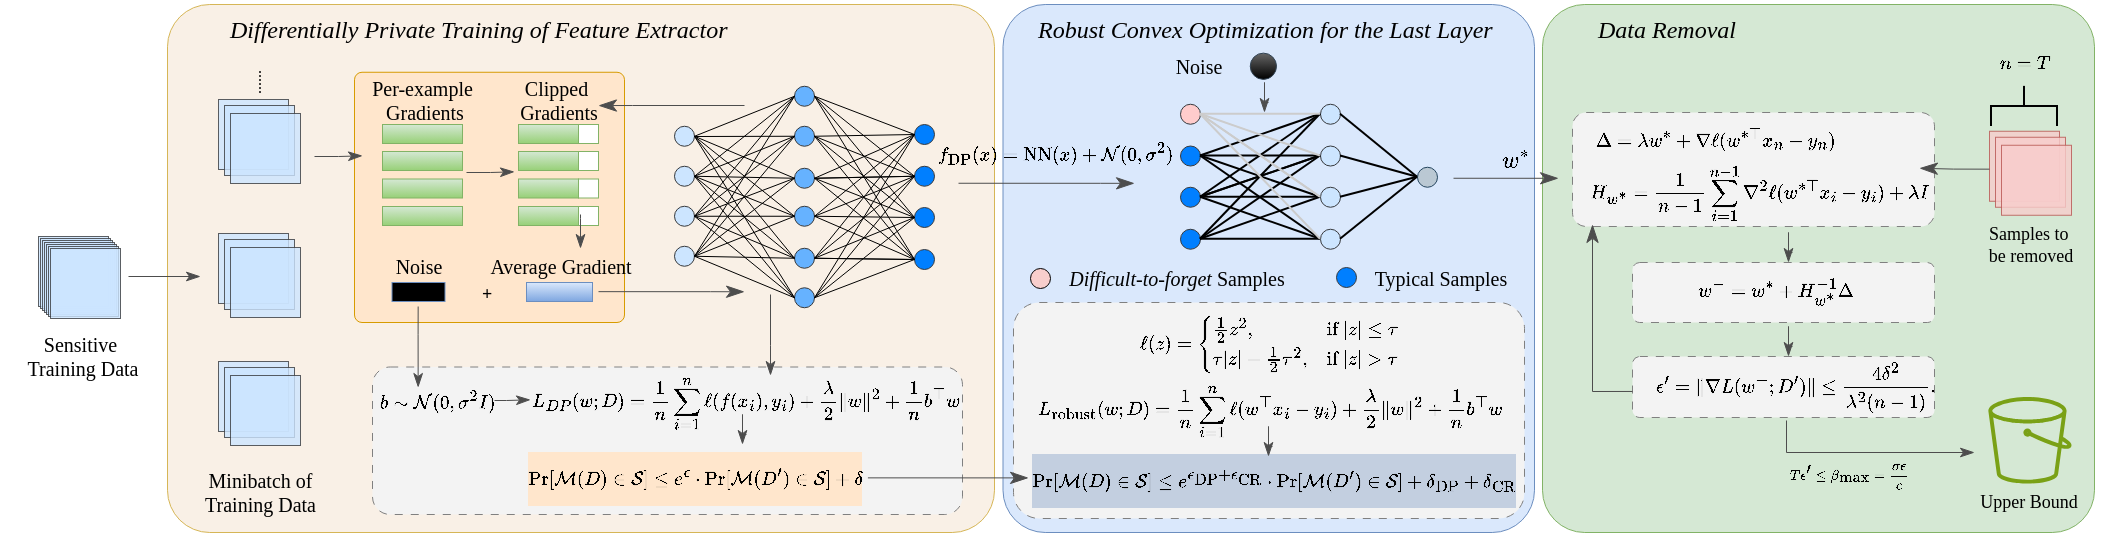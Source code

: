<mxfile version="26.2.13" pages="2">
  <diagram name="第 1 页" id="GM0dqS-wm8BU5xjBhxpw">
    <mxGraphModel dx="870" dy="1608" grid="1" gridSize="10" guides="1" tooltips="1" connect="1" arrows="1" fold="1" page="1" pageScale="1" pageWidth="827" pageHeight="1169" math="1" shadow="0">
      <root>
        <mxCell id="0" />
        <mxCell id="1" parent="0" />
        <mxCell id="AB1XViqtD4gtvYILM2lC-77" value="" style="rounded=1;whiteSpace=wrap;html=1;arcSize=8;strokeWidth=0.5;fillColor=#d5e8d4;strokeColor=#82b366;" vertex="1" parent="1">
          <mxGeometry x="794" y="-19" width="276" height="264" as="geometry" />
        </mxCell>
        <mxCell id="AB1XViqtD4gtvYILM2lC-33" value="" style="rounded=1;whiteSpace=wrap;html=1;arcSize=8;strokeWidth=0.5;fillColor=#dae8fc;strokeColor=#6c8ebf;" vertex="1" parent="1">
          <mxGeometry x="524.25" y="-19" width="265.75" height="264" as="geometry" />
        </mxCell>
        <mxCell id="EaCpPoSZm-s5sCB1NcXg-171" value="" style="rounded=1;whiteSpace=wrap;html=1;arcSize=8;strokeWidth=0.5;fillColor=light-dark(#f9f0e6, #36210a);strokeColor=#d6b656;" vertex="1" parent="1">
          <mxGeometry x="106.5" y="-19" width="413.5" height="264" as="geometry" />
        </mxCell>
        <mxCell id="EaCpPoSZm-s5sCB1NcXg-173" value="" style="rounded=1;whiteSpace=wrap;html=1;arcSize=3;fillColor=#ffe6cc;strokeColor=#d79b00;strokeWidth=0.5;" vertex="1" parent="1">
          <mxGeometry x="200" y="14.88" width="135" height="125.12" as="geometry" />
        </mxCell>
        <mxCell id="EaCpPoSZm-s5sCB1NcXg-205" value="" style="rounded=1;whiteSpace=wrap;html=1;arcSize=12;strokeWidth=0.5;strokeColor=#808080;dashed=1;dashPattern=8 8;fillColor=#F3F3F3;" vertex="1" parent="1">
          <mxGeometry x="209" y="162.25" width="295" height="73.75" as="geometry" />
        </mxCell>
        <mxCell id="EaCpPoSZm-s5sCB1NcXg-2" value="" style="whiteSpace=wrap;html=1;aspect=fixed;strokeWidth=0.5;fillColor=#cce5ff;strokeColor=#36393d;opacity=80;" vertex="1" parent="1">
          <mxGeometry x="42" y="97" width="35" height="35" as="geometry" />
        </mxCell>
        <mxCell id="EaCpPoSZm-s5sCB1NcXg-5" value="" style="whiteSpace=wrap;html=1;aspect=fixed;strokeWidth=0.5;fillColor=#cce5ff;strokeColor=#36393d;opacity=80;" vertex="1" parent="1">
          <mxGeometry x="43" y="98" width="35" height="35" as="geometry" />
        </mxCell>
        <mxCell id="EaCpPoSZm-s5sCB1NcXg-6" value="" style="whiteSpace=wrap;html=1;aspect=fixed;strokeWidth=0.5;fillColor=#cce5ff;strokeColor=#36393d;opacity=80;" vertex="1" parent="1">
          <mxGeometry x="44" y="99" width="35" height="35" as="geometry" />
        </mxCell>
        <mxCell id="EaCpPoSZm-s5sCB1NcXg-7" value="" style="whiteSpace=wrap;html=1;aspect=fixed;strokeWidth=0.5;fillColor=#cce5ff;strokeColor=#36393d;opacity=80;" vertex="1" parent="1">
          <mxGeometry x="45" y="100" width="35" height="35" as="geometry" />
        </mxCell>
        <mxCell id="EaCpPoSZm-s5sCB1NcXg-8" value="" style="whiteSpace=wrap;html=1;aspect=fixed;strokeWidth=0.5;fillColor=#cce5ff;strokeColor=#36393d;opacity=80;" vertex="1" parent="1">
          <mxGeometry x="46" y="101" width="35" height="35" as="geometry" />
        </mxCell>
        <mxCell id="EaCpPoSZm-s5sCB1NcXg-9" value="" style="whiteSpace=wrap;html=1;aspect=fixed;strokeWidth=0.5;fillColor=#cce5ff;strokeColor=#36393d;opacity=80;" vertex="1" parent="1">
          <mxGeometry x="47" y="102" width="35" height="35" as="geometry" />
        </mxCell>
        <mxCell id="EaCpPoSZm-s5sCB1NcXg-10" value="Sensitive&amp;nbsp;&lt;div&gt;Training Data&lt;/div&gt;" style="text;html=1;align=center;verticalAlign=middle;resizable=0;points=[];autosize=1;strokeColor=none;fillColor=none;fontSize=10;fontFamily=Times New Roman;strokeWidth=0.5;" vertex="1" parent="1">
          <mxGeometry x="23.5" y="136.5" width="80" height="40" as="geometry" />
        </mxCell>
        <mxCell id="EaCpPoSZm-s5sCB1NcXg-15" value="Minibatch of&amp;nbsp;&lt;div&gt;Training&amp;nbsp;&lt;span style=&quot;background-color: transparent; color: light-dark(rgb(0, 0, 0), rgb(255, 255, 255));&quot;&gt;Data&amp;nbsp;&lt;/span&gt;&lt;/div&gt;" style="text;html=1;align=center;verticalAlign=middle;resizable=0;points=[];autosize=1;strokeColor=none;fillColor=none;fontSize=10;fontFamily=Times New Roman;" vertex="1" parent="1">
          <mxGeometry x="113.5" y="205" width="80" height="40" as="geometry" />
        </mxCell>
        <mxCell id="EaCpPoSZm-s5sCB1NcXg-16" value="" style="whiteSpace=wrap;html=1;aspect=fixed;strokeWidth=0.5;fillColor=#cce5ff;strokeColor=#36393d;opacity=80;" vertex="1" parent="1">
          <mxGeometry x="132" y="159.5" width="35" height="35" as="geometry" />
        </mxCell>
        <mxCell id="EaCpPoSZm-s5sCB1NcXg-17" value="" style="whiteSpace=wrap;html=1;aspect=fixed;strokeWidth=0.5;fillColor=#cce5ff;strokeColor=#36393d;opacity=80;" vertex="1" parent="1">
          <mxGeometry x="135" y="162.5" width="35" height="35" as="geometry" />
        </mxCell>
        <mxCell id="EaCpPoSZm-s5sCB1NcXg-22" value="" style="rounded=0;whiteSpace=wrap;html=1;strokeWidth=0.5;fillColor=#d5e8d4;strokeColor=#82b366;gradientColor=#97d077;" vertex="1" parent="1">
          <mxGeometry x="214" y="41" width="40" height="9.5" as="geometry" />
        </mxCell>
        <mxCell id="EaCpPoSZm-s5sCB1NcXg-24" value="" style="rounded=0;whiteSpace=wrap;html=1;strokeWidth=0.5;fillColor=#d5e8d4;strokeColor=#82b366;gradientColor=#97d077;" vertex="1" parent="1">
          <mxGeometry x="214" y="54.5" width="40" height="9.5" as="geometry" />
        </mxCell>
        <mxCell id="EaCpPoSZm-s5sCB1NcXg-25" value="" style="rounded=0;whiteSpace=wrap;html=1;strokeWidth=0.5;fillColor=#d5e8d4;strokeColor=#82b366;gradientColor=#97d077;" vertex="1" parent="1">
          <mxGeometry x="214" y="68.25" width="40" height="9.5" as="geometry" />
        </mxCell>
        <mxCell id="EaCpPoSZm-s5sCB1NcXg-26" value="" style="rounded=0;whiteSpace=wrap;html=1;strokeWidth=0.5;fillColor=#d5e8d4;strokeColor=#82b366;gradientColor=#97d077;" vertex="1" parent="1">
          <mxGeometry x="214" y="82" width="40" height="9.5" as="geometry" />
        </mxCell>
        <mxCell id="EaCpPoSZm-s5sCB1NcXg-27" value="Per-example&amp;nbsp;&lt;div&gt;Gradients&lt;/div&gt;" style="text;html=1;align=center;verticalAlign=middle;resizable=0;points=[];autosize=1;strokeColor=none;fillColor=none;fontSize=10;fontFamily=Times New Roman;" vertex="1" parent="1">
          <mxGeometry x="195" y="9" width="80" height="40" as="geometry" />
        </mxCell>
        <mxCell id="EaCpPoSZm-s5sCB1NcXg-28" value="......" style="text;html=1;align=center;verticalAlign=middle;resizable=0;points=[];autosize=1;strokeColor=none;fillColor=none;fontSize=8;fontFamily=Times New Roman;rotation=90;" vertex="1" parent="1">
          <mxGeometry x="136" y="9.5" width="40" height="20" as="geometry" />
        </mxCell>
        <mxCell id="EaCpPoSZm-s5sCB1NcXg-30" value="" style="rounded=0;whiteSpace=wrap;html=1;strokeWidth=0.5;fillColor=#d5e8d4;strokeColor=#82b366;gradientColor=#97d077;" vertex="1" parent="1">
          <mxGeometry x="282" y="41" width="30" height="9.5" as="geometry" />
        </mxCell>
        <mxCell id="EaCpPoSZm-s5sCB1NcXg-31" value="" style="rounded=0;whiteSpace=wrap;html=1;strokeWidth=0.5;strokeColor=light-dark(#82b366, #ededed);" vertex="1" parent="1">
          <mxGeometry x="312" y="41" width="10" height="9.5" as="geometry" />
        </mxCell>
        <mxCell id="EaCpPoSZm-s5sCB1NcXg-32" value="" style="rounded=0;whiteSpace=wrap;html=1;strokeWidth=0.5;fillColor=#d5e8d4;strokeColor=#82b366;gradientColor=#97d077;" vertex="1" parent="1">
          <mxGeometry x="282" y="54.5" width="30" height="9.5" as="geometry" />
        </mxCell>
        <mxCell id="EaCpPoSZm-s5sCB1NcXg-33" value="" style="rounded=0;whiteSpace=wrap;html=1;strokeWidth=0.5;strokeColor=light-dark(#82b366, #ededed);" vertex="1" parent="1">
          <mxGeometry x="312" y="54.5" width="10" height="9.5" as="geometry" />
        </mxCell>
        <mxCell id="EaCpPoSZm-s5sCB1NcXg-34" value="" style="rounded=0;whiteSpace=wrap;html=1;strokeWidth=0.5;fillColor=#d5e8d4;strokeColor=#82b366;gradientColor=#97d077;" vertex="1" parent="1">
          <mxGeometry x="282" y="68.25" width="30" height="9.5" as="geometry" />
        </mxCell>
        <mxCell id="EaCpPoSZm-s5sCB1NcXg-35" value="" style="rounded=0;whiteSpace=wrap;html=1;strokeWidth=0.5;strokeColor=light-dark(#82b366, #ededed);" vertex="1" parent="1">
          <mxGeometry x="312" y="68.25" width="10" height="9.5" as="geometry" />
        </mxCell>
        <mxCell id="EaCpPoSZm-s5sCB1NcXg-36" value="" style="rounded=0;whiteSpace=wrap;html=1;strokeWidth=0.5;fillColor=#d5e8d4;strokeColor=#82b366;gradientColor=#97d077;" vertex="1" parent="1">
          <mxGeometry x="282" y="82" width="30" height="9.5" as="geometry" />
        </mxCell>
        <mxCell id="EaCpPoSZm-s5sCB1NcXg-37" value="" style="rounded=0;whiteSpace=wrap;html=1;strokeWidth=0.5;strokeColor=light-dark(#82b366, #ededed);" vertex="1" parent="1">
          <mxGeometry x="312" y="82" width="10" height="9.5" as="geometry" />
        </mxCell>
        <mxCell id="EaCpPoSZm-s5sCB1NcXg-38" value="Clipped&amp;nbsp;&lt;div&gt;Gradients&lt;/div&gt;" style="text;html=1;align=center;verticalAlign=middle;resizable=0;points=[];autosize=1;strokeColor=none;fillColor=none;fontSize=10;fontFamily=Times New Roman;" vertex="1" parent="1">
          <mxGeometry x="272" y="9" width="60" height="40" as="geometry" />
        </mxCell>
        <mxCell id="EaCpPoSZm-s5sCB1NcXg-39" value="" style="rounded=0;whiteSpace=wrap;html=1;strokeWidth=0.5;fillColor=#dae8fc;strokeColor=#6c8ebf;gradientColor=#7ea6e0;" vertex="1" parent="1">
          <mxGeometry x="286" y="120" width="33" height="9.5" as="geometry" />
        </mxCell>
        <mxCell id="EaCpPoSZm-s5sCB1NcXg-40" value="Average&amp;nbsp;&lt;span style=&quot;background-color: transparent; color: light-dark(rgb(0, 0, 0), rgb(255, 255, 255));&quot;&gt;Gradient&lt;/span&gt;" style="text;html=1;align=center;verticalAlign=middle;resizable=0;points=[];autosize=1;strokeColor=none;fillColor=none;fontSize=10;fontFamily=Times New Roman;" vertex="1" parent="1">
          <mxGeometry x="257.5" y="97" width="90" height="30" as="geometry" />
        </mxCell>
        <mxCell id="EaCpPoSZm-s5sCB1NcXg-49" value="" style="ellipse;whiteSpace=wrap;html=1;aspect=fixed;fillColor=#66B2FF;strokeColor=#36393d;strokeWidth=0.5;" vertex="1" parent="1">
          <mxGeometry x="420" y="81.88" width="10" height="10" as="geometry" />
        </mxCell>
        <mxCell id="EaCpPoSZm-s5sCB1NcXg-53" value="" style="ellipse;whiteSpace=wrap;html=1;aspect=fixed;fillColor=#66B2FF;strokeColor=#36393d;strokeWidth=0.5;" vertex="1" parent="1">
          <mxGeometry x="420" y="62.88" width="10" height="10" as="geometry" />
        </mxCell>
        <mxCell id="EaCpPoSZm-s5sCB1NcXg-54" value="" style="ellipse;whiteSpace=wrap;html=1;aspect=fixed;fillColor=#66B2FF;strokeColor=#36393d;strokeWidth=0.5;" vertex="1" parent="1">
          <mxGeometry x="420" y="41.88" width="10" height="10" as="geometry" />
        </mxCell>
        <mxCell id="EaCpPoSZm-s5sCB1NcXg-55" value="" style="ellipse;whiteSpace=wrap;html=1;aspect=fixed;fillColor=#66B2FF;strokeColor=#36393d;strokeWidth=0.5;" vertex="1" parent="1">
          <mxGeometry x="420" y="21.88" width="10" height="10" as="geometry" />
        </mxCell>
        <mxCell id="EaCpPoSZm-s5sCB1NcXg-56" value="" style="ellipse;whiteSpace=wrap;html=1;aspect=fixed;fillColor=#66B2FF;strokeColor=#36393d;strokeWidth=0.5;" vertex="1" parent="1">
          <mxGeometry x="420" y="102.88" width="10" height="10" as="geometry" />
        </mxCell>
        <mxCell id="EaCpPoSZm-s5sCB1NcXg-64" value="" style="ellipse;whiteSpace=wrap;html=1;aspect=fixed;fillColor=#007FFF;strokeColor=#36393d;strokeWidth=0.5;direction=east;" vertex="1" parent="1">
          <mxGeometry x="480" y="82.5" width="10" height="10" as="geometry" />
        </mxCell>
        <mxCell id="EaCpPoSZm-s5sCB1NcXg-65" value="" style="ellipse;whiteSpace=wrap;html=1;aspect=fixed;fillColor=#007FFF;strokeColor=#36393d;strokeWidth=0.5;direction=east;" vertex="1" parent="1">
          <mxGeometry x="480" y="61.88" width="10" height="10" as="geometry" />
        </mxCell>
        <mxCell id="EaCpPoSZm-s5sCB1NcXg-66" value="" style="ellipse;whiteSpace=wrap;html=1;aspect=fixed;fillColor=#007FFF;strokeColor=#36393d;strokeWidth=0.5;direction=east;" vertex="1" parent="1">
          <mxGeometry x="480" y="41.0" width="10" height="10" as="geometry" />
        </mxCell>
        <mxCell id="EaCpPoSZm-s5sCB1NcXg-68" value="" style="ellipse;whiteSpace=wrap;html=1;aspect=fixed;fillColor=#007FFF;strokeColor=#36393d;strokeWidth=0.5;direction=east;" vertex="1" parent="1">
          <mxGeometry x="480" y="103.5" width="10" height="10" as="geometry" />
        </mxCell>
        <mxCell id="EaCpPoSZm-s5sCB1NcXg-70" value="" style="rounded=0;whiteSpace=wrap;html=1;strokeWidth=0.5;fillColor=light-dark(#000000,#1D293B);strokeColor=#6c8ebf;gradientColor=#7ea6e0;" vertex="1" parent="1">
          <mxGeometry x="218.75" y="120" width="26.5" height="9.5" as="geometry" />
        </mxCell>
        <mxCell id="EaCpPoSZm-s5sCB1NcXg-72" value="" style="ellipse;whiteSpace=wrap;html=1;aspect=fixed;fillColor=#66B2FF;strokeColor=#36393d;strokeWidth=0.5;" vertex="1" parent="1">
          <mxGeometry x="420" y="122.63" width="10" height="10" as="geometry" />
        </mxCell>
        <mxCell id="EaCpPoSZm-s5sCB1NcXg-74" value="" style="ellipse;whiteSpace=wrap;html=1;aspect=fixed;fillColor=#cce5ff;strokeColor=#36393d;strokeWidth=0.5;" vertex="1" parent="1">
          <mxGeometry x="360" y="81.88" width="10" height="10" as="geometry" />
        </mxCell>
        <mxCell id="EaCpPoSZm-s5sCB1NcXg-75" value="" style="ellipse;whiteSpace=wrap;html=1;aspect=fixed;fillColor=#cce5ff;strokeColor=#36393d;strokeWidth=0.5;" vertex="1" parent="1">
          <mxGeometry x="360" y="61.88" width="10" height="10" as="geometry" />
        </mxCell>
        <mxCell id="EaCpPoSZm-s5sCB1NcXg-84" style="rounded=0;orthogonalLoop=1;jettySize=auto;html=1;exitX=1;exitY=0.5;exitDx=0;exitDy=0;entryX=0;entryY=0.5;entryDx=0;entryDy=0;strokeColor=default;endArrow=none;startFill=0;strokeWidth=0.5;" edge="1" parent="1" source="EaCpPoSZm-s5sCB1NcXg-76" target="EaCpPoSZm-s5sCB1NcXg-55">
          <mxGeometry relative="1" as="geometry">
            <mxPoint x="407.75" y="56.002" as="targetPoint" />
          </mxGeometry>
        </mxCell>
        <mxCell id="EaCpPoSZm-s5sCB1NcXg-76" value="" style="ellipse;whiteSpace=wrap;html=1;aspect=fixed;fillColor=#cce5ff;strokeColor=#36393d;strokeWidth=0.5;" vertex="1" parent="1">
          <mxGeometry x="360" y="41.88" width="10" height="10" as="geometry" />
        </mxCell>
        <mxCell id="EaCpPoSZm-s5sCB1NcXg-78" value="" style="ellipse;whiteSpace=wrap;html=1;aspect=fixed;fillColor=#cce5ff;strokeColor=#36393d;strokeWidth=0.5;" vertex="1" parent="1">
          <mxGeometry x="360" y="101.88" width="10" height="10" as="geometry" />
        </mxCell>
        <mxCell id="EaCpPoSZm-s5sCB1NcXg-85" value="Noise" style="text;html=1;align=center;verticalAlign=middle;resizable=0;points=[];autosize=1;strokeColor=none;fillColor=none;fontSize=10;fontFamily=Times New Roman;" vertex="1" parent="1">
          <mxGeometry x="207" y="97" width="50" height="30" as="geometry" />
        </mxCell>
        <mxCell id="EaCpPoSZm-s5sCB1NcXg-86" style="rounded=0;orthogonalLoop=1;jettySize=auto;html=1;exitX=1;exitY=0.5;exitDx=0;exitDy=0;entryX=0;entryY=0.5;entryDx=0;entryDy=0;strokeColor=default;endArrow=none;startFill=0;strokeWidth=0.5;" edge="1" parent="1" source="EaCpPoSZm-s5sCB1NcXg-75" target="EaCpPoSZm-s5sCB1NcXg-55">
          <mxGeometry relative="1" as="geometry">
            <mxPoint x="418.75" y="57.88" as="targetPoint" />
            <mxPoint x="378.75" y="67.88" as="sourcePoint" />
          </mxGeometry>
        </mxCell>
        <mxCell id="EaCpPoSZm-s5sCB1NcXg-87" style="rounded=0;orthogonalLoop=1;jettySize=auto;html=1;exitX=1;exitY=0.5;exitDx=0;exitDy=0;entryX=0;entryY=0.5;entryDx=0;entryDy=0;strokeColor=default;endArrow=none;startFill=0;strokeWidth=0.5;" edge="1" parent="1" source="EaCpPoSZm-s5sCB1NcXg-74" target="EaCpPoSZm-s5sCB1NcXg-55">
          <mxGeometry relative="1" as="geometry">
            <mxPoint x="418.75" y="57.88" as="targetPoint" />
            <mxPoint x="378.75" y="77.88" as="sourcePoint" />
          </mxGeometry>
        </mxCell>
        <mxCell id="EaCpPoSZm-s5sCB1NcXg-88" style="rounded=0;orthogonalLoop=1;jettySize=auto;html=1;exitX=1;exitY=0.5;exitDx=0;exitDy=0;entryX=0;entryY=0.5;entryDx=0;entryDy=0;strokeColor=default;endArrow=none;startFill=0;strokeWidth=0.5;" edge="1" parent="1" source="EaCpPoSZm-s5sCB1NcXg-78" target="EaCpPoSZm-s5sCB1NcXg-55">
          <mxGeometry relative="1" as="geometry">
            <mxPoint x="418.75" y="57.88" as="targetPoint" />
            <mxPoint x="378.75" y="87.88" as="sourcePoint" />
          </mxGeometry>
        </mxCell>
        <mxCell id="EaCpPoSZm-s5sCB1NcXg-90" style="rounded=0;orthogonalLoop=1;jettySize=auto;html=1;entryX=0;entryY=0.5;entryDx=0;entryDy=0;strokeColor=default;endArrow=none;startFill=0;strokeWidth=0.5;exitX=1;exitY=0.5;exitDx=0;exitDy=0;" edge="1" parent="1" source="EaCpPoSZm-s5sCB1NcXg-75" target="EaCpPoSZm-s5sCB1NcXg-54">
          <mxGeometry relative="1" as="geometry">
            <mxPoint x="431.25" y="68.07" as="targetPoint" />
            <mxPoint x="370.25" y="68.07" as="sourcePoint" />
          </mxGeometry>
        </mxCell>
        <mxCell id="EaCpPoSZm-s5sCB1NcXg-91" style="rounded=0;orthogonalLoop=1;jettySize=auto;html=1;entryX=0;entryY=0.5;entryDx=0;entryDy=0;strokeColor=default;endArrow=none;startFill=0;strokeWidth=0.5;exitX=1;exitY=0.5;exitDx=0;exitDy=0;" edge="1" parent="1" source="EaCpPoSZm-s5sCB1NcXg-74" target="EaCpPoSZm-s5sCB1NcXg-53">
          <mxGeometry relative="1" as="geometry">
            <mxPoint x="438.75" y="77.88" as="targetPoint" />
            <mxPoint x="377.75" y="83.88" as="sourcePoint" />
          </mxGeometry>
        </mxCell>
        <mxCell id="EaCpPoSZm-s5sCB1NcXg-92" style="rounded=0;orthogonalLoop=1;jettySize=auto;html=1;strokeColor=default;endArrow=none;startFill=0;strokeWidth=0.5;exitX=1;exitY=0.5;exitDx=0;exitDy=0;entryX=0;entryY=0.5;entryDx=0;entryDy=0;" edge="1" parent="1" source="EaCpPoSZm-s5sCB1NcXg-74" target="EaCpPoSZm-s5sCB1NcXg-54">
          <mxGeometry relative="1" as="geometry">
            <mxPoint x="407.75" y="63.88" as="targetPoint" />
            <mxPoint x="368.75" y="77.88" as="sourcePoint" />
          </mxGeometry>
        </mxCell>
        <mxCell id="EaCpPoSZm-s5sCB1NcXg-93" style="rounded=0;orthogonalLoop=1;jettySize=auto;html=1;entryX=0;entryY=0.5;entryDx=0;entryDy=0;strokeColor=default;endArrow=none;startFill=0;strokeWidth=0.5;exitX=1;exitY=0.5;exitDx=0;exitDy=0;" edge="1" parent="1" source="EaCpPoSZm-s5sCB1NcXg-78" target="EaCpPoSZm-s5sCB1NcXg-54">
          <mxGeometry relative="1" as="geometry">
            <mxPoint x="418.75" y="77.88" as="targetPoint" />
            <mxPoint x="378.75" y="87.88" as="sourcePoint" />
          </mxGeometry>
        </mxCell>
        <mxCell id="EaCpPoSZm-s5sCB1NcXg-94" style="rounded=0;orthogonalLoop=1;jettySize=auto;html=1;entryX=0;entryY=0.5;entryDx=0;entryDy=0;strokeColor=default;endArrow=none;startFill=0;strokeWidth=0.5;exitX=1;exitY=0.5;exitDx=0;exitDy=0;" edge="1" parent="1" source="EaCpPoSZm-s5sCB1NcXg-78" target="EaCpPoSZm-s5sCB1NcXg-53">
          <mxGeometry relative="1" as="geometry">
            <mxPoint x="428.75" y="87.88" as="targetPoint" />
            <mxPoint x="388.75" y="97.88" as="sourcePoint" />
          </mxGeometry>
        </mxCell>
        <mxCell id="EaCpPoSZm-s5sCB1NcXg-95" style="rounded=0;orthogonalLoop=1;jettySize=auto;html=1;entryX=1;entryY=0.5;entryDx=0;entryDy=0;strokeColor=default;endArrow=none;startFill=0;strokeWidth=0.5;exitX=0;exitY=0.5;exitDx=0;exitDy=0;" edge="1" parent="1" source="EaCpPoSZm-s5sCB1NcXg-53" target="EaCpPoSZm-s5sCB1NcXg-75">
          <mxGeometry relative="1" as="geometry">
            <mxPoint x="438.75" y="97.88" as="targetPoint" />
            <mxPoint x="398.75" y="107.88" as="sourcePoint" />
          </mxGeometry>
        </mxCell>
        <mxCell id="EaCpPoSZm-s5sCB1NcXg-96" style="rounded=0;orthogonalLoop=1;jettySize=auto;html=1;entryX=0;entryY=0.5;entryDx=0;entryDy=0;strokeColor=default;endArrow=none;startFill=0;strokeWidth=0.5;exitX=1;exitY=0.5;exitDx=0;exitDy=0;" edge="1" parent="1" source="EaCpPoSZm-s5sCB1NcXg-76" target="EaCpPoSZm-s5sCB1NcXg-53">
          <mxGeometry relative="1" as="geometry">
            <mxPoint x="448.75" y="107.88" as="targetPoint" />
            <mxPoint x="408.75" y="117.88" as="sourcePoint" />
          </mxGeometry>
        </mxCell>
        <mxCell id="EaCpPoSZm-s5sCB1NcXg-97" style="rounded=0;orthogonalLoop=1;jettySize=auto;html=1;entryX=0;entryY=0.5;entryDx=0;entryDy=0;strokeColor=default;endArrow=none;startFill=0;strokeWidth=0.5;exitX=1;exitY=0.5;exitDx=0;exitDy=0;" edge="1" parent="1" source="EaCpPoSZm-s5sCB1NcXg-78" target="EaCpPoSZm-s5sCB1NcXg-49">
          <mxGeometry relative="1" as="geometry">
            <mxPoint x="458.75" y="117.88" as="targetPoint" />
            <mxPoint x="418.75" y="127.88" as="sourcePoint" />
          </mxGeometry>
        </mxCell>
        <mxCell id="EaCpPoSZm-s5sCB1NcXg-98" style="rounded=0;orthogonalLoop=1;jettySize=auto;html=1;entryX=0;entryY=0.5;entryDx=0;entryDy=0;strokeColor=default;endArrow=none;startFill=0;strokeWidth=0.5;exitX=1;exitY=0.5;exitDx=0;exitDy=0;" edge="1" parent="1" source="EaCpPoSZm-s5sCB1NcXg-74" target="EaCpPoSZm-s5sCB1NcXg-49">
          <mxGeometry relative="1" as="geometry">
            <mxPoint x="468.75" y="127.88" as="targetPoint" />
            <mxPoint x="428.75" y="137.88" as="sourcePoint" />
          </mxGeometry>
        </mxCell>
        <mxCell id="EaCpPoSZm-s5sCB1NcXg-99" style="rounded=0;orthogonalLoop=1;jettySize=auto;html=1;strokeColor=default;endArrow=none;startFill=0;strokeWidth=0.5;exitX=1;exitY=0.5;exitDx=0;exitDy=0;entryX=0;entryY=0.5;entryDx=0;entryDy=0;" edge="1" parent="1" source="EaCpPoSZm-s5sCB1NcXg-75" target="EaCpPoSZm-s5sCB1NcXg-49">
          <mxGeometry relative="1" as="geometry">
            <mxPoint x="407.75" y="83.88" as="targetPoint" />
            <mxPoint x="362" y="101.38" as="sourcePoint" />
          </mxGeometry>
        </mxCell>
        <mxCell id="EaCpPoSZm-s5sCB1NcXg-100" style="rounded=0;orthogonalLoop=1;jettySize=auto;html=1;entryX=0;entryY=0.5;entryDx=0;entryDy=0;strokeColor=default;endArrow=none;startFill=0;strokeWidth=0.5;exitX=1;exitY=0.5;exitDx=0;exitDy=0;" edge="1" parent="1" source="EaCpPoSZm-s5sCB1NcXg-76" target="EaCpPoSZm-s5sCB1NcXg-49">
          <mxGeometry relative="1" as="geometry">
            <mxPoint x="418.75" y="87.88" as="targetPoint" />
            <mxPoint x="378.75" y="87.88" as="sourcePoint" />
          </mxGeometry>
        </mxCell>
        <mxCell id="EaCpPoSZm-s5sCB1NcXg-101" style="rounded=0;orthogonalLoop=1;jettySize=auto;html=1;entryX=0;entryY=0.5;entryDx=0;entryDy=0;strokeColor=default;endArrow=none;startFill=0;strokeWidth=0.5;exitX=1;exitY=0.5;exitDx=0;exitDy=0;" edge="1" parent="1" source="EaCpPoSZm-s5sCB1NcXg-78" target="EaCpPoSZm-s5sCB1NcXg-56">
          <mxGeometry relative="1" as="geometry">
            <mxPoint x="418.75" y="87.88" as="targetPoint" />
            <mxPoint x="378.75" y="97.88" as="sourcePoint" />
          </mxGeometry>
        </mxCell>
        <mxCell id="EaCpPoSZm-s5sCB1NcXg-102" style="rounded=0;orthogonalLoop=1;jettySize=auto;html=1;entryX=0;entryY=0.5;entryDx=0;entryDy=0;strokeColor=default;endArrow=none;startFill=0;strokeWidth=0.5;exitX=1;exitY=0.5;exitDx=0;exitDy=0;" edge="1" parent="1" source="EaCpPoSZm-s5sCB1NcXg-74" target="EaCpPoSZm-s5sCB1NcXg-56">
          <mxGeometry relative="1" as="geometry">
            <mxPoint x="428.75" y="97.88" as="targetPoint" />
            <mxPoint x="367.75" y="83.88" as="sourcePoint" />
          </mxGeometry>
        </mxCell>
        <mxCell id="EaCpPoSZm-s5sCB1NcXg-103" style="rounded=0;orthogonalLoop=1;jettySize=auto;html=1;entryX=0;entryY=0.5;entryDx=0;entryDy=0;strokeColor=default;endArrow=none;startFill=0;strokeWidth=0.5;exitX=1;exitY=0.5;exitDx=0;exitDy=0;" edge="1" parent="1" source="EaCpPoSZm-s5sCB1NcXg-75" target="EaCpPoSZm-s5sCB1NcXg-56">
          <mxGeometry relative="1" as="geometry">
            <mxPoint x="418.75" y="97.88" as="targetPoint" />
            <mxPoint x="378.75" y="87.88" as="sourcePoint" />
          </mxGeometry>
        </mxCell>
        <mxCell id="EaCpPoSZm-s5sCB1NcXg-104" style="rounded=0;orthogonalLoop=1;jettySize=auto;html=1;entryX=0;entryY=0.5;entryDx=0;entryDy=0;strokeColor=default;endArrow=none;startFill=0;strokeWidth=0.5;exitX=1;exitY=0.5;exitDx=0;exitDy=0;" edge="1" parent="1" source="EaCpPoSZm-s5sCB1NcXg-76" target="EaCpPoSZm-s5sCB1NcXg-56">
          <mxGeometry relative="1" as="geometry">
            <mxPoint x="418.75" y="97.88" as="targetPoint" />
            <mxPoint x="378.75" y="77.88" as="sourcePoint" />
          </mxGeometry>
        </mxCell>
        <mxCell id="EaCpPoSZm-s5sCB1NcXg-105" style="rounded=0;orthogonalLoop=1;jettySize=auto;html=1;entryX=0;entryY=0.5;entryDx=0;entryDy=0;strokeColor=default;endArrow=none;startFill=0;strokeWidth=0.5;exitX=1;exitY=0.5;exitDx=0;exitDy=0;" edge="1" parent="1" source="EaCpPoSZm-s5sCB1NcXg-78" target="EaCpPoSZm-s5sCB1NcXg-72">
          <mxGeometry relative="1" as="geometry">
            <mxPoint x="418.75" y="97.88" as="targetPoint" />
            <mxPoint x="378.75" y="67.88" as="sourcePoint" />
          </mxGeometry>
        </mxCell>
        <mxCell id="EaCpPoSZm-s5sCB1NcXg-106" style="rounded=0;orthogonalLoop=1;jettySize=auto;html=1;entryX=0;entryY=0.5;entryDx=0;entryDy=0;strokeColor=default;endArrow=none;startFill=0;strokeWidth=0.5;exitX=1;exitY=0.5;exitDx=0;exitDy=0;" edge="1" parent="1" source="EaCpPoSZm-s5sCB1NcXg-74" target="EaCpPoSZm-s5sCB1NcXg-72">
          <mxGeometry relative="1" as="geometry">
            <mxPoint x="418.75" y="107.88" as="targetPoint" />
            <mxPoint x="378.75" y="97.88" as="sourcePoint" />
          </mxGeometry>
        </mxCell>
        <mxCell id="EaCpPoSZm-s5sCB1NcXg-107" style="rounded=0;orthogonalLoop=1;jettySize=auto;html=1;entryX=0;entryY=0.5;entryDx=0;entryDy=0;strokeColor=default;endArrow=none;startFill=0;strokeWidth=0.5;exitX=1;exitY=0.5;exitDx=0;exitDy=0;" edge="1" parent="1" source="EaCpPoSZm-s5sCB1NcXg-75" target="EaCpPoSZm-s5sCB1NcXg-72">
          <mxGeometry relative="1" as="geometry">
            <mxPoint x="418.75" y="107.88" as="targetPoint" />
            <mxPoint x="378.75" y="87.88" as="sourcePoint" />
          </mxGeometry>
        </mxCell>
        <mxCell id="EaCpPoSZm-s5sCB1NcXg-108" style="rounded=0;orthogonalLoop=1;jettySize=auto;html=1;entryX=0;entryY=0.5;entryDx=0;entryDy=0;strokeColor=default;endArrow=none;startFill=0;strokeWidth=0.5;exitX=1;exitY=0.5;exitDx=0;exitDy=0;" edge="1" parent="1" source="EaCpPoSZm-s5sCB1NcXg-76" target="EaCpPoSZm-s5sCB1NcXg-72">
          <mxGeometry relative="1" as="geometry">
            <mxPoint x="418.75" y="107.88" as="targetPoint" />
            <mxPoint x="378.75" y="77.88" as="sourcePoint" />
          </mxGeometry>
        </mxCell>
        <mxCell id="EaCpPoSZm-s5sCB1NcXg-137" style="rounded=0;orthogonalLoop=1;jettySize=auto;html=1;exitX=0;exitY=0.5;exitDx=0;exitDy=0;entryX=1;entryY=0.5;entryDx=0;entryDy=0;strokeColor=default;endArrow=none;startFill=0;strokeWidth=0.5;" edge="1" parent="1" source="EaCpPoSZm-s5sCB1NcXg-66" target="EaCpPoSZm-s5sCB1NcXg-55">
          <mxGeometry relative="1" as="geometry">
            <mxPoint x="418.75" y="57.88" as="targetPoint" />
            <mxPoint x="378.75" y="67.88" as="sourcePoint" />
          </mxGeometry>
        </mxCell>
        <mxCell id="EaCpPoSZm-s5sCB1NcXg-138" style="rounded=0;orthogonalLoop=1;jettySize=auto;html=1;exitX=0;exitY=0.5;exitDx=0;exitDy=0;entryX=1;entryY=0.5;entryDx=0;entryDy=0;strokeColor=default;endArrow=none;startFill=0;strokeWidth=0.5;" edge="1" parent="1" source="EaCpPoSZm-s5sCB1NcXg-65" target="EaCpPoSZm-s5sCB1NcXg-55">
          <mxGeometry relative="1" as="geometry">
            <mxPoint x="425.75" y="57.88" as="targetPoint" />
            <mxPoint x="464.75" y="67.88" as="sourcePoint" />
          </mxGeometry>
        </mxCell>
        <mxCell id="EaCpPoSZm-s5sCB1NcXg-139" style="edgeStyle=none;rounded=0;orthogonalLoop=1;jettySize=auto;html=1;entryX=0;entryY=0.5;entryDx=0;entryDy=0;" edge="1" parent="1" source="EaCpPoSZm-s5sCB1NcXg-65" target="EaCpPoSZm-s5sCB1NcXg-65">
          <mxGeometry relative="1" as="geometry" />
        </mxCell>
        <mxCell id="EaCpPoSZm-s5sCB1NcXg-140" style="rounded=0;orthogonalLoop=1;jettySize=auto;html=1;exitX=0;exitY=0.5;exitDx=0;exitDy=0;entryX=1;entryY=0.5;entryDx=0;entryDy=0;strokeColor=default;endArrow=none;startFill=0;strokeWidth=0.5;" edge="1" parent="1" source="EaCpPoSZm-s5sCB1NcXg-64" target="EaCpPoSZm-s5sCB1NcXg-55">
          <mxGeometry relative="1" as="geometry">
            <mxPoint x="425.75" y="57.88" as="targetPoint" />
            <mxPoint x="464.75" y="77.88" as="sourcePoint" />
          </mxGeometry>
        </mxCell>
        <mxCell id="EaCpPoSZm-s5sCB1NcXg-141" style="rounded=0;orthogonalLoop=1;jettySize=auto;html=1;exitX=0;exitY=0.5;exitDx=0;exitDy=0;entryX=1;entryY=0.5;entryDx=0;entryDy=0;strokeColor=default;endArrow=none;startFill=0;strokeWidth=0.5;" edge="1" parent="1" source="EaCpPoSZm-s5sCB1NcXg-64" target="EaCpPoSZm-s5sCB1NcXg-54">
          <mxGeometry relative="1" as="geometry">
            <mxPoint x="425.75" y="57.88" as="targetPoint" />
            <mxPoint x="464.75" y="87.88" as="sourcePoint" />
          </mxGeometry>
        </mxCell>
        <mxCell id="EaCpPoSZm-s5sCB1NcXg-142" style="rounded=0;orthogonalLoop=1;jettySize=auto;html=1;exitX=0;exitY=0.5;exitDx=0;exitDy=0;entryX=1;entryY=0.5;entryDx=0;entryDy=0;strokeColor=default;endArrow=none;startFill=0;strokeWidth=0.5;" edge="1" parent="1" source="EaCpPoSZm-s5sCB1NcXg-68" target="EaCpPoSZm-s5sCB1NcXg-55">
          <mxGeometry relative="1" as="geometry">
            <mxPoint x="425.75" y="67.88" as="targetPoint" />
            <mxPoint x="464.75" y="87.88" as="sourcePoint" />
          </mxGeometry>
        </mxCell>
        <mxCell id="EaCpPoSZm-s5sCB1NcXg-143" style="rounded=0;orthogonalLoop=1;jettySize=auto;html=1;exitX=0;exitY=0.5;exitDx=0;exitDy=0;entryX=1;entryY=0.5;entryDx=0;entryDy=0;strokeColor=default;endArrow=none;startFill=0;strokeWidth=0.5;" edge="1" parent="1" source="EaCpPoSZm-s5sCB1NcXg-66" target="EaCpPoSZm-s5sCB1NcXg-54">
          <mxGeometry relative="1" as="geometry">
            <mxPoint x="425.75" y="67.88" as="targetPoint" />
            <mxPoint x="464.75" y="87.88" as="sourcePoint" />
          </mxGeometry>
        </mxCell>
        <mxCell id="EaCpPoSZm-s5sCB1NcXg-144" style="rounded=0;orthogonalLoop=1;jettySize=auto;html=1;exitX=0;exitY=0.5;exitDx=0;exitDy=0;entryX=1;entryY=0.5;entryDx=0;entryDy=0;strokeColor=default;endArrow=none;startFill=0;strokeWidth=0.5;" edge="1" parent="1" source="EaCpPoSZm-s5sCB1NcXg-65" target="EaCpPoSZm-s5sCB1NcXg-54">
          <mxGeometry relative="1" as="geometry">
            <mxPoint x="435.75" y="77.88" as="targetPoint" />
            <mxPoint x="474.75" y="97.88" as="sourcePoint" />
          </mxGeometry>
        </mxCell>
        <mxCell id="EaCpPoSZm-s5sCB1NcXg-145" style="rounded=0;orthogonalLoop=1;jettySize=auto;html=1;exitX=0;exitY=0.5;exitDx=0;exitDy=0;entryX=1;entryY=0.5;entryDx=0;entryDy=0;strokeColor=default;endArrow=none;startFill=0;strokeWidth=0.5;" edge="1" parent="1" source="EaCpPoSZm-s5sCB1NcXg-68" target="EaCpPoSZm-s5sCB1NcXg-54">
          <mxGeometry relative="1" as="geometry">
            <mxPoint x="445.75" y="87.88" as="targetPoint" />
            <mxPoint x="484.75" y="107.88" as="sourcePoint" />
          </mxGeometry>
        </mxCell>
        <mxCell id="EaCpPoSZm-s5sCB1NcXg-146" style="rounded=0;orthogonalLoop=1;jettySize=auto;html=1;exitX=0;exitY=0.5;exitDx=0;exitDy=0;entryX=1;entryY=0.5;entryDx=0;entryDy=0;strokeColor=default;endArrow=none;startFill=0;strokeWidth=0.5;" edge="1" parent="1" source="EaCpPoSZm-s5sCB1NcXg-66" target="EaCpPoSZm-s5sCB1NcXg-53">
          <mxGeometry relative="1" as="geometry">
            <mxPoint x="425.75" y="67.88" as="targetPoint" />
            <mxPoint x="464.75" y="87.88" as="sourcePoint" />
          </mxGeometry>
        </mxCell>
        <mxCell id="EaCpPoSZm-s5sCB1NcXg-147" style="rounded=0;orthogonalLoop=1;jettySize=auto;html=1;exitX=0;exitY=0.5;exitDx=0;exitDy=0;entryX=1;entryY=0.5;entryDx=0;entryDy=0;strokeColor=default;endArrow=none;startFill=0;strokeWidth=0.5;" edge="1" parent="1" source="EaCpPoSZm-s5sCB1NcXg-65" target="EaCpPoSZm-s5sCB1NcXg-53">
          <mxGeometry relative="1" as="geometry">
            <mxPoint x="435.75" y="77.88" as="targetPoint" />
            <mxPoint x="474.75" y="97.88" as="sourcePoint" />
          </mxGeometry>
        </mxCell>
        <mxCell id="EaCpPoSZm-s5sCB1NcXg-148" style="rounded=0;orthogonalLoop=1;jettySize=auto;html=1;exitX=0;exitY=0.5;exitDx=0;exitDy=0;entryX=1;entryY=0.5;entryDx=0;entryDy=0;strokeColor=default;endArrow=none;startFill=0;strokeWidth=0.5;" edge="1" parent="1" source="EaCpPoSZm-s5sCB1NcXg-64" target="EaCpPoSZm-s5sCB1NcXg-53">
          <mxGeometry relative="1" as="geometry">
            <mxPoint x="425.75" y="77.88" as="targetPoint" />
            <mxPoint x="464.75" y="77.88" as="sourcePoint" />
          </mxGeometry>
        </mxCell>
        <mxCell id="EaCpPoSZm-s5sCB1NcXg-149" style="rounded=0;orthogonalLoop=1;jettySize=auto;html=1;exitX=0;exitY=0.5;exitDx=0;exitDy=0;entryX=1;entryY=0.5;entryDx=0;entryDy=0;strokeColor=default;endArrow=none;startFill=0;strokeWidth=0.5;" edge="1" parent="1" source="EaCpPoSZm-s5sCB1NcXg-68" target="EaCpPoSZm-s5sCB1NcXg-53">
          <mxGeometry relative="1" as="geometry">
            <mxPoint x="435.75" y="87.88" as="targetPoint" />
            <mxPoint x="474.75" y="87.88" as="sourcePoint" />
          </mxGeometry>
        </mxCell>
        <mxCell id="EaCpPoSZm-s5sCB1NcXg-150" style="rounded=0;orthogonalLoop=1;jettySize=auto;html=1;exitX=0;exitY=0.5;exitDx=0;exitDy=0;entryX=1;entryY=0.5;entryDx=0;entryDy=0;strokeColor=default;endArrow=none;startFill=0;strokeWidth=0.5;" edge="1" parent="1" source="EaCpPoSZm-s5sCB1NcXg-68" target="EaCpPoSZm-s5sCB1NcXg-49">
          <mxGeometry relative="1" as="geometry">
            <mxPoint x="445.75" y="97.88" as="targetPoint" />
            <mxPoint x="484.75" y="97.88" as="sourcePoint" />
          </mxGeometry>
        </mxCell>
        <mxCell id="EaCpPoSZm-s5sCB1NcXg-151" style="rounded=0;orthogonalLoop=1;jettySize=auto;html=1;exitX=0;exitY=0.5;exitDx=0;exitDy=0;entryX=1;entryY=0.5;entryDx=0;entryDy=0;strokeColor=default;endArrow=none;startFill=0;strokeWidth=0.5;" edge="1" parent="1" source="EaCpPoSZm-s5sCB1NcXg-64" target="EaCpPoSZm-s5sCB1NcXg-49">
          <mxGeometry relative="1" as="geometry">
            <mxPoint x="425.75" y="87.88" as="targetPoint" />
            <mxPoint x="464.75" y="97.88" as="sourcePoint" />
          </mxGeometry>
        </mxCell>
        <mxCell id="EaCpPoSZm-s5sCB1NcXg-152" style="rounded=0;orthogonalLoop=1;jettySize=auto;html=1;exitX=0;exitY=0.5;exitDx=0;exitDy=0;entryX=1;entryY=0.5;entryDx=0;entryDy=0;strokeColor=default;endArrow=none;startFill=0;strokeWidth=0.5;" edge="1" parent="1" source="EaCpPoSZm-s5sCB1NcXg-65" target="EaCpPoSZm-s5sCB1NcXg-53">
          <mxGeometry relative="1" as="geometry">
            <mxPoint x="435.75" y="97.88" as="targetPoint" />
            <mxPoint x="474.75" y="107.88" as="sourcePoint" />
          </mxGeometry>
        </mxCell>
        <mxCell id="EaCpPoSZm-s5sCB1NcXg-153" style="rounded=0;orthogonalLoop=1;jettySize=auto;html=1;exitX=0;exitY=0.5;exitDx=0;exitDy=0;strokeColor=default;endArrow=none;startFill=0;strokeWidth=0.5;entryX=1;entryY=0.5;entryDx=0;entryDy=0;" edge="1" parent="1" source="EaCpPoSZm-s5sCB1NcXg-66" target="EaCpPoSZm-s5sCB1NcXg-49">
          <mxGeometry relative="1" as="geometry">
            <mxPoint x="417.75" y="83.88" as="targetPoint" />
            <mxPoint x="464.75" y="67.88" as="sourcePoint" />
          </mxGeometry>
        </mxCell>
        <mxCell id="EaCpPoSZm-s5sCB1NcXg-154" style="rounded=0;orthogonalLoop=1;jettySize=auto;html=1;exitX=0;exitY=0.5;exitDx=0;exitDy=0;entryX=1;entryY=0.5;entryDx=0;entryDy=0;strokeColor=default;endArrow=none;startFill=0;strokeWidth=0.5;" edge="1" parent="1" source="EaCpPoSZm-s5sCB1NcXg-65" target="EaCpPoSZm-s5sCB1NcXg-49">
          <mxGeometry relative="1" as="geometry">
            <mxPoint x="435.75" y="67.88" as="targetPoint" />
            <mxPoint x="474.75" y="77.88" as="sourcePoint" />
          </mxGeometry>
        </mxCell>
        <mxCell id="EaCpPoSZm-s5sCB1NcXg-155" style="rounded=0;orthogonalLoop=1;jettySize=auto;html=1;exitX=0;exitY=0.5;exitDx=0;exitDy=0;entryX=1;entryY=0.5;entryDx=0;entryDy=0;strokeColor=default;endArrow=none;startFill=0;strokeWidth=0.5;" edge="1" parent="1" source="EaCpPoSZm-s5sCB1NcXg-68" target="EaCpPoSZm-s5sCB1NcXg-56">
          <mxGeometry relative="1" as="geometry">
            <mxPoint x="425.75" y="87.88" as="targetPoint" />
            <mxPoint x="464.75" y="97.88" as="sourcePoint" />
          </mxGeometry>
        </mxCell>
        <mxCell id="EaCpPoSZm-s5sCB1NcXg-156" style="rounded=0;orthogonalLoop=1;jettySize=auto;html=1;exitX=0;exitY=0.5;exitDx=0;exitDy=0;entryX=1;entryY=0.5;entryDx=0;entryDy=0;strokeColor=default;endArrow=none;startFill=0;strokeWidth=0.5;" edge="1" parent="1" source="EaCpPoSZm-s5sCB1NcXg-68" target="EaCpPoSZm-s5sCB1NcXg-56">
          <mxGeometry relative="1" as="geometry">
            <mxPoint x="435.75" y="97.88" as="targetPoint" />
            <mxPoint x="474.75" y="107.88" as="sourcePoint" />
          </mxGeometry>
        </mxCell>
        <mxCell id="EaCpPoSZm-s5sCB1NcXg-157" style="rounded=0;orthogonalLoop=1;jettySize=auto;html=1;exitX=0;exitY=0.5;exitDx=0;exitDy=0;entryX=1;entryY=0.5;entryDx=0;entryDy=0;strokeColor=default;endArrow=none;startFill=0;strokeWidth=0.5;" edge="1" parent="1" source="EaCpPoSZm-s5sCB1NcXg-64" target="EaCpPoSZm-s5sCB1NcXg-56">
          <mxGeometry relative="1" as="geometry">
            <mxPoint x="425.75" y="97.88" as="targetPoint" />
            <mxPoint x="464.75" y="97.88" as="sourcePoint" />
          </mxGeometry>
        </mxCell>
        <mxCell id="EaCpPoSZm-s5sCB1NcXg-158" style="rounded=0;orthogonalLoop=1;jettySize=auto;html=1;exitX=0;exitY=0.5;exitDx=0;exitDy=0;entryX=1;entryY=0.5;entryDx=0;entryDy=0;strokeColor=default;endArrow=none;startFill=0;strokeWidth=0.5;" edge="1" parent="1" source="EaCpPoSZm-s5sCB1NcXg-65" target="EaCpPoSZm-s5sCB1NcXg-56">
          <mxGeometry relative="1" as="geometry">
            <mxPoint x="435.75" y="107.88" as="targetPoint" />
            <mxPoint x="474.75" y="107.88" as="sourcePoint" />
          </mxGeometry>
        </mxCell>
        <mxCell id="EaCpPoSZm-s5sCB1NcXg-159" style="rounded=0;orthogonalLoop=1;jettySize=auto;html=1;exitX=0;exitY=0.5;exitDx=0;exitDy=0;entryX=1;entryY=0.5;entryDx=0;entryDy=0;strokeColor=default;endArrow=none;startFill=0;strokeWidth=0.5;" edge="1" parent="1" source="EaCpPoSZm-s5sCB1NcXg-66" target="EaCpPoSZm-s5sCB1NcXg-56">
          <mxGeometry relative="1" as="geometry">
            <mxPoint x="425.75" y="97.88" as="targetPoint" />
            <mxPoint x="464.75" y="77.88" as="sourcePoint" />
          </mxGeometry>
        </mxCell>
        <mxCell id="EaCpPoSZm-s5sCB1NcXg-161" style="rounded=0;orthogonalLoop=1;jettySize=auto;html=1;exitX=0;exitY=0.5;exitDx=0;exitDy=0;entryX=1;entryY=0.5;entryDx=0;entryDy=0;strokeColor=default;endArrow=none;startFill=0;strokeWidth=0.5;" edge="1" parent="1" source="EaCpPoSZm-s5sCB1NcXg-68" target="EaCpPoSZm-s5sCB1NcXg-72">
          <mxGeometry relative="1" as="geometry">
            <mxPoint x="425.75" y="97.88" as="targetPoint" />
            <mxPoint x="464.75" y="97.88" as="sourcePoint" />
          </mxGeometry>
        </mxCell>
        <mxCell id="EaCpPoSZm-s5sCB1NcXg-162" style="rounded=0;orthogonalLoop=1;jettySize=auto;html=1;exitX=0;exitY=0.5;exitDx=0;exitDy=0;entryX=1;entryY=0.5;entryDx=0;entryDy=0;strokeColor=default;endArrow=none;startFill=0;strokeWidth=0.5;" edge="1" parent="1" source="EaCpPoSZm-s5sCB1NcXg-64" target="EaCpPoSZm-s5sCB1NcXg-72">
          <mxGeometry relative="1" as="geometry">
            <mxPoint x="425.75" y="107.88" as="targetPoint" />
            <mxPoint x="464.75" y="97.88" as="sourcePoint" />
          </mxGeometry>
        </mxCell>
        <mxCell id="EaCpPoSZm-s5sCB1NcXg-163" style="rounded=0;orthogonalLoop=1;jettySize=auto;html=1;exitX=0;exitY=0.5;exitDx=0;exitDy=0;entryX=1;entryY=0.5;entryDx=0;entryDy=0;strokeColor=default;endArrow=none;startFill=0;strokeWidth=0.5;" edge="1" parent="1" source="EaCpPoSZm-s5sCB1NcXg-65" target="EaCpPoSZm-s5sCB1NcXg-72">
          <mxGeometry relative="1" as="geometry">
            <mxPoint x="416" y="103.88" as="targetPoint" />
            <mxPoint x="455" y="93.88" as="sourcePoint" />
          </mxGeometry>
        </mxCell>
        <mxCell id="EaCpPoSZm-s5sCB1NcXg-164" style="rounded=0;orthogonalLoop=1;jettySize=auto;html=1;exitX=0;exitY=0.5;exitDx=0;exitDy=0;entryX=1;entryY=0.5;entryDx=0;entryDy=0;strokeColor=default;endArrow=none;startFill=0;strokeWidth=0.5;" edge="1" parent="1" source="EaCpPoSZm-s5sCB1NcXg-66" target="EaCpPoSZm-s5sCB1NcXg-72">
          <mxGeometry relative="1" as="geometry">
            <mxPoint x="425.75" y="107.88" as="targetPoint" />
            <mxPoint x="464.75" y="87.88" as="sourcePoint" />
          </mxGeometry>
        </mxCell>
        <mxCell id="EaCpPoSZm-s5sCB1NcXg-169" value="+" style="text;html=1;align=center;verticalAlign=middle;resizable=0;points=[];autosize=1;strokeColor=none;fillColor=none;fontSize=9;fontFamily=Times New Roman;fontStyle=1" vertex="1" parent="1">
          <mxGeometry x="251.25" y="115.5" width="30" height="20" as="geometry" />
        </mxCell>
        <mxCell id="EaCpPoSZm-s5sCB1NcXg-188" style="edgeStyle=orthogonalEdgeStyle;rounded=0;orthogonalLoop=1;jettySize=auto;html=1;endArrow=classicThin;endFill=1;strokeColor=#4D4D4D;strokeWidth=0.5;" edge="1" parent="1">
          <mxGeometry relative="1" as="geometry">
            <mxPoint x="180" y="57" as="sourcePoint" />
            <mxPoint x="204" y="56.67" as="targetPoint" />
            <Array as="points">
              <mxPoint x="192" y="57" />
            </Array>
          </mxGeometry>
        </mxCell>
        <mxCell id="EaCpPoSZm-s5sCB1NcXg-189" style="edgeStyle=orthogonalEdgeStyle;rounded=0;orthogonalLoop=1;jettySize=auto;html=1;exitX=1;exitY=0.5;exitDx=0;exitDy=0;endArrow=classicThin;endFill=1;strokeColor=#4D4D4D;strokeWidth=0.5;" edge="1" parent="1">
          <mxGeometry relative="1" as="geometry">
            <mxPoint x="87" y="117" as="sourcePoint" />
            <mxPoint x="123" y="117" as="targetPoint" />
            <Array as="points">
              <mxPoint x="120" y="117" />
              <mxPoint x="120" y="117" />
            </Array>
          </mxGeometry>
        </mxCell>
        <mxCell id="EaCpPoSZm-s5sCB1NcXg-191" style="edgeStyle=orthogonalEdgeStyle;rounded=0;orthogonalLoop=1;jettySize=auto;html=1;endArrow=classicThin;endFill=1;strokeColor=#4D4D4D;strokeWidth=0.5;" edge="1" parent="1">
          <mxGeometry relative="1" as="geometry">
            <mxPoint x="256" y="65" as="sourcePoint" />
            <mxPoint x="280" y="64.67" as="targetPoint" />
            <Array as="points">
              <mxPoint x="268" y="65" />
            </Array>
          </mxGeometry>
        </mxCell>
        <mxCell id="EaCpPoSZm-s5sCB1NcXg-192" style="edgeStyle=orthogonalEdgeStyle;rounded=0;orthogonalLoop=1;jettySize=auto;html=1;endArrow=classicThin;endFill=1;strokeColor=#4D4D4D;entryX=0.418;entryY=0.813;entryDx=0;entryDy=0;entryPerimeter=0;strokeWidth=0.5;" edge="1" parent="1">
          <mxGeometry relative="1" as="geometry">
            <mxPoint x="313" y="86" as="sourcePoint" />
            <mxPoint x="313" y="103" as="targetPoint" />
            <Array as="points">
              <mxPoint x="313" y="88" />
              <mxPoint x="313" y="88" />
            </Array>
          </mxGeometry>
        </mxCell>
        <mxCell id="EaCpPoSZm-s5sCB1NcXg-197" value="" style="edgeStyle=segmentEdgeStyle;endArrow=classicThin;html=1;curved=0;rounded=0;endSize=8;startSize=8;strokeWidth=0.5;endFill=1;strokeColor=#4D4D4D;exitX=1;exitY=0.5;exitDx=0;exitDy=0;" edge="1" parent="1">
          <mxGeometry width="50" height="50" relative="1" as="geometry">
            <mxPoint x="322" y="124.58" as="sourcePoint" />
            <mxPoint x="395" y="124.63" as="targetPoint" />
            <Array as="points">
              <mxPoint x="378" y="124.83" />
            </Array>
          </mxGeometry>
        </mxCell>
        <mxCell id="EaCpPoSZm-s5sCB1NcXg-201" value="$$&#xa;L_{DP}(w; D) = \frac{1}{n} \sum_{i=1}^{n} \ell(f(x_i), y_i) + \frac{\lambda}{2}\|w\|^2 + \frac{1}{n} b^\top w&#xa;$$" style="text;html=1;align=center;verticalAlign=middle;resizable=0;points=[];autosize=1;strokeColor=none;fillColor=none;fontSize=8;" vertex="1" parent="1">
          <mxGeometry x="200" y="160.5" width="390" height="40" as="geometry" />
        </mxCell>
        <mxCell id="EaCpPoSZm-s5sCB1NcXg-202" value="$$b \sim \mathcal{N}(0, \sigma^2 I)$$" style="text;whiteSpace=wrap;fontSize=8;" vertex="1" parent="1">
          <mxGeometry x="211" y="158.5" width="47" height="30" as="geometry" />
        </mxCell>
        <mxCell id="EaCpPoSZm-s5sCB1NcXg-203" value="Differentially Private Training of Feature Extractor" style="text;whiteSpace=wrap;fontSize=12;fontFamily=Times New Roman;fontStyle=2" vertex="1" parent="1">
          <mxGeometry x="136" y="-20" width="264" height="20" as="geometry" />
        </mxCell>
        <mxCell id="EaCpPoSZm-s5sCB1NcXg-207" style="edgeStyle=orthogonalEdgeStyle;rounded=0;orthogonalLoop=1;jettySize=auto;html=1;endArrow=classicThin;endFill=1;strokeColor=#4D4D4D;entryX=0.418;entryY=0.813;entryDx=0;entryDy=0;entryPerimeter=0;strokeWidth=0.5;" edge="1" parent="1">
          <mxGeometry relative="1" as="geometry">
            <mxPoint x="408" y="126" as="sourcePoint" />
            <mxPoint x="408" y="166.5" as="targetPoint" />
            <Array as="points">
              <mxPoint x="408" y="151.5" />
              <mxPoint x="408" y="151.5" />
            </Array>
          </mxGeometry>
        </mxCell>
        <mxCell id="EaCpPoSZm-s5sCB1NcXg-209" style="edgeStyle=orthogonalEdgeStyle;rounded=0;orthogonalLoop=1;jettySize=auto;html=1;endArrow=classicThin;endFill=1;strokeColor=#4D4D4D;strokeWidth=0.5;" edge="1" parent="1">
          <mxGeometry relative="1" as="geometry">
            <mxPoint x="270" y="179" as="sourcePoint" />
            <mxPoint x="288" y="178.67" as="targetPoint" />
            <Array as="points">
              <mxPoint x="276" y="179" />
            </Array>
          </mxGeometry>
        </mxCell>
        <mxCell id="EaCpPoSZm-s5sCB1NcXg-211" style="edgeStyle=orthogonalEdgeStyle;rounded=0;orthogonalLoop=1;jettySize=auto;html=1;endArrow=classicThin;endFill=1;strokeColor=#4D4D4D;entryX=0.418;entryY=0.813;entryDx=0;entryDy=0;entryPerimeter=0;strokeWidth=0.5;" edge="1" parent="1">
          <mxGeometry relative="1" as="geometry">
            <mxPoint x="396" y="196" as="sourcePoint" />
            <mxPoint x="394" y="201" as="targetPoint" />
            <Array as="points">
              <mxPoint x="394" y="186" />
              <mxPoint x="394" y="186" />
            </Array>
          </mxGeometry>
        </mxCell>
        <mxCell id="EaCpPoSZm-s5sCB1NcXg-218" value="" style="ellipse;whiteSpace=wrap;html=1;aspect=fixed;fillColor=#F8CECC;strokeColor=#000000;strokeWidth=0.5;" vertex="1" parent="1">
          <mxGeometry x="538" y="113" width="10" height="10" as="geometry" />
        </mxCell>
        <mxCell id="EaCpPoSZm-s5sCB1NcXg-219" value="" style="ellipse;whiteSpace=wrap;html=1;aspect=fixed;fillColor=#007FFF;strokeColor=#36393d;strokeWidth=0.5;" vertex="1" parent="1">
          <mxGeometry x="691" y="112.5" width="10" height="10" as="geometry" />
        </mxCell>
        <mxCell id="EaCpPoSZm-s5sCB1NcXg-220" value="&lt;i&gt;Difficult-to-forget &lt;/i&gt;Samples" style="text;html=1;align=center;verticalAlign=middle;resizable=0;points=[];autosize=1;strokeColor=none;fillColor=none;fontSize=10;fontFamily=Times New Roman;" vertex="1" parent="1">
          <mxGeometry x="546" y="102.5" width="130" height="30" as="geometry" />
        </mxCell>
        <mxCell id="EaCpPoSZm-s5sCB1NcXg-221" value="Typical Samples" style="text;html=1;align=center;verticalAlign=middle;resizable=0;points=[];autosize=1;strokeColor=none;fillColor=none;fontSize=10;fontFamily=Times New Roman;" vertex="1" parent="1">
          <mxGeometry x="698" y="103" width="90" height="30" as="geometry" />
        </mxCell>
        <mxCell id="EaCpPoSZm-s5sCB1NcXg-222" value="Robust Convex Optimization for the Last Layer" style="text;whiteSpace=wrap;fontSize=12;fontStyle=2;fontFamily=Times New Roman;" vertex="1" parent="1">
          <mxGeometry x="539.5" y="-20" width="285" height="29" as="geometry" />
        </mxCell>
        <mxCell id="EaCpPoSZm-s5sCB1NcXg-228" value="$$f_{\text{DP}}(x) = \text{NN}(x) + \mathcal{N}(0, \sigma^2)$$" style="text;whiteSpace=wrap;fontSize=8;html=1;fillColor=none;rounded=1;strokeColor=none;dashed=1;dashPattern=8 8;" vertex="1" parent="1">
          <mxGeometry x="490" y="35.38" width="127" height="38.38" as="geometry" />
        </mxCell>
        <mxCell id="EaCpPoSZm-s5sCB1NcXg-230" value="" style="whiteSpace=wrap;html=1;aspect=fixed;strokeWidth=0.5;fillColor=#cce5ff;strokeColor=#36393d;opacity=80;" vertex="1" parent="1">
          <mxGeometry x="48" y="103" width="35" height="35" as="geometry" />
        </mxCell>
        <mxCell id="EaCpPoSZm-s5sCB1NcXg-232" value="" style="whiteSpace=wrap;html=1;aspect=fixed;strokeWidth=0.5;fillColor=#cce5ff;strokeColor=#36393d;opacity=80;" vertex="1" parent="1">
          <mxGeometry x="138" y="166.5" width="35" height="35" as="geometry" />
        </mxCell>
        <mxCell id="EaCpPoSZm-s5sCB1NcXg-233" value="" style="whiteSpace=wrap;html=1;aspect=fixed;strokeWidth=0.5;fillColor=#cce5ff;strokeColor=#36393d;opacity=80;" vertex="1" parent="1">
          <mxGeometry x="132" y="95.5" width="35" height="35" as="geometry" />
        </mxCell>
        <mxCell id="EaCpPoSZm-s5sCB1NcXg-234" value="" style="whiteSpace=wrap;html=1;aspect=fixed;strokeWidth=0.5;fillColor=#cce5ff;strokeColor=#36393d;opacity=80;" vertex="1" parent="1">
          <mxGeometry x="135" y="98.5" width="35" height="35" as="geometry" />
        </mxCell>
        <mxCell id="EaCpPoSZm-s5sCB1NcXg-235" value="" style="whiteSpace=wrap;html=1;aspect=fixed;strokeWidth=0.5;fillColor=#cce5ff;strokeColor=#36393d;opacity=80;" vertex="1" parent="1">
          <mxGeometry x="138" y="102.5" width="35" height="35" as="geometry" />
        </mxCell>
        <mxCell id="EaCpPoSZm-s5sCB1NcXg-236" value="" style="whiteSpace=wrap;html=1;aspect=fixed;strokeWidth=0.5;fillColor=#cce5ff;strokeColor=#36393d;opacity=80;" vertex="1" parent="1">
          <mxGeometry x="132" y="28.5" width="35" height="35" as="geometry" />
        </mxCell>
        <mxCell id="EaCpPoSZm-s5sCB1NcXg-237" value="" style="whiteSpace=wrap;html=1;aspect=fixed;strokeWidth=0.5;fillColor=#cce5ff;strokeColor=#36393d;opacity=80;" vertex="1" parent="1">
          <mxGeometry x="135" y="31.5" width="35" height="35" as="geometry" />
        </mxCell>
        <mxCell id="EaCpPoSZm-s5sCB1NcXg-238" value="" style="whiteSpace=wrap;html=1;aspect=fixed;strokeWidth=0.5;fillColor=#cce5ff;strokeColor=#36393d;opacity=80;" vertex="1" parent="1">
          <mxGeometry x="138" y="35.5" width="35" height="35" as="geometry" />
        </mxCell>
        <mxCell id="EaCpPoSZm-s5sCB1NcXg-239" value="$$\Pr[\mathcal{M}(D) \in \mathcal{S}] \leq e^{\epsilon} \cdot \Pr[\mathcal{M}(D&#39;) \in \mathcal{S}] + \delta$$" style="text;html=1;align=center;verticalAlign=middle;resizable=0;points=[];autosize=1;strokeColor=none;fillColor=none;rotation=0;fontSize=8;labelBackgroundColor=light-dark(#ffe6cc, #261d00);" vertex="1" parent="1">
          <mxGeometry x="170" y="207.5" width="400" height="20" as="geometry" />
        </mxCell>
        <mxCell id="EaCpPoSZm-s5sCB1NcXg-244" style="rounded=0;orthogonalLoop=1;jettySize=auto;html=1;entryX=0;entryY=0.5;entryDx=0;entryDy=0;strokeColor=default;endArrow=none;startFill=0;strokeWidth=0.5;" edge="1" parent="1" target="EaCpPoSZm-s5sCB1NcXg-54">
          <mxGeometry relative="1" as="geometry">
            <mxPoint x="430" y="57" as="targetPoint" />
            <mxPoint x="370" y="47" as="sourcePoint" />
          </mxGeometry>
        </mxCell>
        <mxCell id="EaCpPoSZm-s5sCB1NcXg-246" value="" style="edgeStyle=segmentEdgeStyle;endArrow=classicThin;html=1;curved=0;rounded=0;endSize=8;startSize=8;strokeWidth=0.5;endFill=1;strokeColor=#4D4D4D;exitX=1;exitY=0.5;exitDx=0;exitDy=0;" edge="1" parent="1">
          <mxGeometry width="50" height="50" relative="1" as="geometry">
            <mxPoint x="395" y="31.5" as="sourcePoint" />
            <mxPoint x="322" y="31.55" as="targetPoint" />
            <Array as="points">
              <mxPoint x="339" y="31.75" />
            </Array>
          </mxGeometry>
        </mxCell>
        <mxCell id="EaCpPoSZm-s5sCB1NcXg-247" value="" style="ellipse;whiteSpace=wrap;html=1;aspect=fixed;fillColor=#007FFF;strokeColor=#36393d;strokeWidth=0.5;direction=east;" vertex="1" parent="1">
          <mxGeometry x="613" y="72.38" width="10" height="10" as="geometry" />
        </mxCell>
        <mxCell id="EaCpPoSZm-s5sCB1NcXg-248" value="" style="ellipse;whiteSpace=wrap;html=1;aspect=fixed;fillColor=#007FFF;strokeColor=#36393d;strokeWidth=0.5;direction=east;" vertex="1" parent="1">
          <mxGeometry x="613" y="51.76" width="10" height="10" as="geometry" />
        </mxCell>
        <mxCell id="EaCpPoSZm-s5sCB1NcXg-249" value="" style="ellipse;whiteSpace=wrap;html=1;aspect=fixed;fillColor=#FFCCCC;strokeColor=#36393d;strokeWidth=0.5;direction=east;" vertex="1" parent="1">
          <mxGeometry x="613" y="30.88" width="10" height="10" as="geometry" />
        </mxCell>
        <mxCell id="EaCpPoSZm-s5sCB1NcXg-250" value="" style="ellipse;whiteSpace=wrap;html=1;aspect=fixed;fillColor=#007FFF;strokeColor=#36393d;strokeWidth=0.5;direction=east;" vertex="1" parent="1">
          <mxGeometry x="613" y="93.38" width="10" height="10" as="geometry" />
        </mxCell>
        <mxCell id="EaCpPoSZm-s5sCB1NcXg-251" style="edgeStyle=none;rounded=0;orthogonalLoop=1;jettySize=auto;html=1;entryX=0;entryY=0.5;entryDx=0;entryDy=0;" edge="1" parent="1" source="EaCpPoSZm-s5sCB1NcXg-248" target="EaCpPoSZm-s5sCB1NcXg-248">
          <mxGeometry relative="1" as="geometry" />
        </mxCell>
        <mxCell id="EaCpPoSZm-s5sCB1NcXg-256" style="edgeStyle=orthogonalEdgeStyle;rounded=0;orthogonalLoop=1;jettySize=auto;html=1;endArrow=classicThin;endFill=1;strokeColor=#4D4D4D;entryX=0.418;entryY=0.813;entryDx=0;entryDy=0;entryPerimeter=0;strokeWidth=0.5;" edge="1" parent="1">
          <mxGeometry relative="1" as="geometry">
            <mxPoint x="231.83" y="132" as="sourcePoint" />
            <mxPoint x="231.83" y="172.5" as="targetPoint" />
            <Array as="points">
              <mxPoint x="231.83" y="146" />
              <mxPoint x="231.83" y="146" />
            </Array>
          </mxGeometry>
        </mxCell>
        <mxCell id="AB1XViqtD4gtvYILM2lC-1" value="" style="ellipse;whiteSpace=wrap;html=1;aspect=fixed;fillColor=#cce5ff;strokeColor=#36393d;strokeWidth=0.5;direction=east;" vertex="1" parent="1">
          <mxGeometry x="683" y="72.38" width="10" height="10" as="geometry" />
        </mxCell>
        <mxCell id="AB1XViqtD4gtvYILM2lC-2" value="" style="ellipse;whiteSpace=wrap;html=1;aspect=fixed;fillColor=#cce5ff;strokeColor=#36393d;strokeWidth=0.5;direction=east;" vertex="1" parent="1">
          <mxGeometry x="683" y="51.76" width="10" height="10" as="geometry" />
        </mxCell>
        <mxCell id="AB1XViqtD4gtvYILM2lC-3" value="" style="ellipse;whiteSpace=wrap;html=1;aspect=fixed;fillColor=#cce5ff;strokeColor=#36393d;strokeWidth=0.5;direction=east;" vertex="1" parent="1">
          <mxGeometry x="683" y="30.88" width="10" height="10" as="geometry" />
        </mxCell>
        <mxCell id="AB1XViqtD4gtvYILM2lC-4" value="" style="ellipse;whiteSpace=wrap;html=1;aspect=fixed;fillColor=#cce5ff;strokeColor=#36393d;strokeWidth=0.5;direction=east;" vertex="1" parent="1">
          <mxGeometry x="683" y="93.38" width="10" height="10" as="geometry" />
        </mxCell>
        <mxCell id="AB1XViqtD4gtvYILM2lC-5" style="edgeStyle=none;rounded=0;orthogonalLoop=1;jettySize=auto;html=1;entryX=0;entryY=0.5;entryDx=0;entryDy=0;fillColor=#cce5ff;strokeColor=#36393d;" edge="1" parent="1" source="AB1XViqtD4gtvYILM2lC-2" target="AB1XViqtD4gtvYILM2lC-2">
          <mxGeometry relative="1" as="geometry" />
        </mxCell>
        <mxCell id="AB1XViqtD4gtvYILM2lC-6" value="" style="ellipse;whiteSpace=wrap;html=1;aspect=fixed;fillColor=#bac8d3;strokeColor=#23445d;strokeWidth=0.5;direction=east;" vertex="1" parent="1">
          <mxGeometry x="731.5" y="62.38" width="10" height="10" as="geometry" />
        </mxCell>
        <mxCell id="AB1XViqtD4gtvYILM2lC-11" style="rounded=0;orthogonalLoop=1;jettySize=auto;html=1;exitX=0;exitY=0.5;exitDx=0;exitDy=0;entryX=1;entryY=0.5;entryDx=0;entryDy=0;strokeColor=default;endArrow=none;startFill=0;strokeWidth=1;" edge="1" parent="1" source="AB1XViqtD4gtvYILM2lC-3" target="EaCpPoSZm-s5sCB1NcXg-248">
          <mxGeometry relative="1" as="geometry">
            <mxPoint x="564" y="67.88" as="targetPoint" />
            <mxPoint x="614" y="86.88" as="sourcePoint" />
          </mxGeometry>
        </mxCell>
        <mxCell id="AB1XViqtD4gtvYILM2lC-12" style="rounded=0;orthogonalLoop=1;jettySize=auto;html=1;exitX=0;exitY=0.5;exitDx=0;exitDy=0;entryX=1;entryY=0.5;entryDx=0;entryDy=0;strokeColor=default;endArrow=none;startFill=0;strokeWidth=1;" edge="1" parent="1" source="AB1XViqtD4gtvYILM2lC-2" target="EaCpPoSZm-s5sCB1NcXg-248">
          <mxGeometry relative="1" as="geometry">
            <mxPoint x="633" y="67" as="targetPoint" />
            <mxPoint x="693" y="46" as="sourcePoint" />
          </mxGeometry>
        </mxCell>
        <mxCell id="AB1XViqtD4gtvYILM2lC-13" style="rounded=0;orthogonalLoop=1;jettySize=auto;html=1;exitX=0;exitY=0.5;exitDx=0;exitDy=0;entryX=1;entryY=0.5;entryDx=0;entryDy=0;strokeColor=default;endArrow=none;startFill=0;strokeWidth=1;" edge="1" parent="1" source="AB1XViqtD4gtvYILM2lC-1" target="EaCpPoSZm-s5sCB1NcXg-248">
          <mxGeometry relative="1" as="geometry">
            <mxPoint x="633" y="67" as="targetPoint" />
            <mxPoint x="693" y="67" as="sourcePoint" />
          </mxGeometry>
        </mxCell>
        <mxCell id="AB1XViqtD4gtvYILM2lC-14" style="rounded=0;orthogonalLoop=1;jettySize=auto;html=1;exitX=0;exitY=0.5;exitDx=0;exitDy=0;entryX=1;entryY=0.5;entryDx=0;entryDy=0;strokeColor=default;endArrow=none;startFill=0;strokeWidth=1;" edge="1" parent="1" source="AB1XViqtD4gtvYILM2lC-4" target="EaCpPoSZm-s5sCB1NcXg-248">
          <mxGeometry relative="1" as="geometry">
            <mxPoint x="643" y="77" as="targetPoint" />
            <mxPoint x="703" y="77" as="sourcePoint" />
          </mxGeometry>
        </mxCell>
        <mxCell id="AB1XViqtD4gtvYILM2lC-15" style="rounded=0;orthogonalLoop=1;jettySize=auto;html=1;exitX=0;exitY=0.5;exitDx=0;exitDy=0;entryX=1;entryY=0.5;entryDx=0;entryDy=0;strokeColor=default;endArrow=none;startFill=0;strokeWidth=1;" edge="1" parent="1" source="AB1XViqtD4gtvYILM2lC-3" target="EaCpPoSZm-s5sCB1NcXg-247">
          <mxGeometry relative="1" as="geometry">
            <mxPoint x="633" y="67" as="targetPoint" />
            <mxPoint x="693" y="46" as="sourcePoint" />
          </mxGeometry>
        </mxCell>
        <mxCell id="AB1XViqtD4gtvYILM2lC-16" style="rounded=0;orthogonalLoop=1;jettySize=auto;html=1;exitX=0;exitY=0.5;exitDx=0;exitDy=0;entryX=1;entryY=0.5;entryDx=0;entryDy=0;strokeColor=default;endArrow=none;startFill=0;strokeWidth=1;" edge="1" parent="1" source="AB1XViqtD4gtvYILM2lC-2" target="EaCpPoSZm-s5sCB1NcXg-247">
          <mxGeometry relative="1" as="geometry">
            <mxPoint x="643" y="77" as="targetPoint" />
            <mxPoint x="703" y="56" as="sourcePoint" />
          </mxGeometry>
        </mxCell>
        <mxCell id="AB1XViqtD4gtvYILM2lC-17" style="rounded=0;orthogonalLoop=1;jettySize=auto;html=1;exitX=0;exitY=0.5;exitDx=0;exitDy=0;entryX=1;entryY=0.5;entryDx=0;entryDy=0;strokeColor=default;endArrow=none;startFill=0;strokeWidth=1;" edge="1" parent="1" source="AB1XViqtD4gtvYILM2lC-2" target="EaCpPoSZm-s5sCB1NcXg-247">
          <mxGeometry relative="1" as="geometry">
            <mxPoint x="653" y="87" as="targetPoint" />
            <mxPoint x="713" y="66" as="sourcePoint" />
          </mxGeometry>
        </mxCell>
        <mxCell id="AB1XViqtD4gtvYILM2lC-18" style="rounded=0;orthogonalLoop=1;jettySize=auto;html=1;exitX=0;exitY=0.5;exitDx=0;exitDy=0;entryX=1;entryY=0.5;entryDx=0;entryDy=0;strokeColor=default;endArrow=none;startFill=0;strokeWidth=1;" edge="1" parent="1" source="AB1XViqtD4gtvYILM2lC-1" target="EaCpPoSZm-s5sCB1NcXg-247">
          <mxGeometry relative="1" as="geometry">
            <mxPoint x="663" y="97" as="targetPoint" />
            <mxPoint x="723" y="76" as="sourcePoint" />
          </mxGeometry>
        </mxCell>
        <mxCell id="AB1XViqtD4gtvYILM2lC-19" style="rounded=0;orthogonalLoop=1;jettySize=auto;html=1;exitX=0;exitY=0.5;exitDx=0;exitDy=0;entryX=1;entryY=0.5;entryDx=0;entryDy=0;strokeColor=default;endArrow=none;startFill=0;strokeWidth=1;" edge="1" parent="1" source="AB1XViqtD4gtvYILM2lC-4" target="EaCpPoSZm-s5sCB1NcXg-247">
          <mxGeometry relative="1" as="geometry">
            <mxPoint x="673" y="107" as="targetPoint" />
            <mxPoint x="733" y="86" as="sourcePoint" />
          </mxGeometry>
        </mxCell>
        <mxCell id="AB1XViqtD4gtvYILM2lC-20" style="rounded=0;orthogonalLoop=1;jettySize=auto;html=1;exitX=0;exitY=0.5;exitDx=0;exitDy=0;entryX=1;entryY=0.5;entryDx=0;entryDy=0;strokeColor=default;endArrow=none;startFill=0;strokeWidth=1;" edge="1" parent="1" source="AB1XViqtD4gtvYILM2lC-4" target="EaCpPoSZm-s5sCB1NcXg-250">
          <mxGeometry relative="1" as="geometry">
            <mxPoint x="683" y="117" as="targetPoint" />
            <mxPoint x="743" y="96" as="sourcePoint" />
          </mxGeometry>
        </mxCell>
        <mxCell id="AB1XViqtD4gtvYILM2lC-21" style="rounded=0;orthogonalLoop=1;jettySize=auto;html=1;exitX=0;exitY=0.5;exitDx=0;exitDy=0;entryX=1;entryY=0.5;entryDx=0;entryDy=0;strokeColor=default;endArrow=none;startFill=0;strokeWidth=1;" edge="1" parent="1" source="AB1XViqtD4gtvYILM2lC-1" target="EaCpPoSZm-s5sCB1NcXg-250">
          <mxGeometry relative="1" as="geometry">
            <mxPoint x="693" y="127" as="targetPoint" />
            <mxPoint x="753" y="106" as="sourcePoint" />
          </mxGeometry>
        </mxCell>
        <mxCell id="AB1XViqtD4gtvYILM2lC-22" style="rounded=0;orthogonalLoop=1;jettySize=auto;html=1;exitX=0;exitY=0.5;exitDx=0;exitDy=0;entryX=1;entryY=0.5;entryDx=0;entryDy=0;strokeColor=default;endArrow=none;startFill=0;strokeWidth=1;" edge="1" parent="1" source="AB1XViqtD4gtvYILM2lC-2" target="EaCpPoSZm-s5sCB1NcXg-250">
          <mxGeometry relative="1" as="geometry">
            <mxPoint x="703" y="137" as="targetPoint" />
            <mxPoint x="763" y="116" as="sourcePoint" />
          </mxGeometry>
        </mxCell>
        <mxCell id="AB1XViqtD4gtvYILM2lC-23" style="rounded=0;orthogonalLoop=1;jettySize=auto;html=1;exitX=0;exitY=0.5;exitDx=0;exitDy=0;entryX=1;entryY=0.5;entryDx=0;entryDy=0;strokeColor=default;endArrow=none;startFill=0;strokeWidth=1;" edge="1" parent="1" source="AB1XViqtD4gtvYILM2lC-3" target="EaCpPoSZm-s5sCB1NcXg-250">
          <mxGeometry relative="1" as="geometry">
            <mxPoint x="713" y="147" as="targetPoint" />
            <mxPoint x="773" y="126" as="sourcePoint" />
          </mxGeometry>
        </mxCell>
        <mxCell id="AB1XViqtD4gtvYILM2lC-24" style="rounded=0;orthogonalLoop=1;jettySize=auto;html=1;exitX=0;exitY=0.5;exitDx=0;exitDy=0;entryX=1;entryY=0.5;entryDx=0;entryDy=0;strokeColor=#CCCCCC;endArrow=none;startFill=0;strokeWidth=1;" edge="1" parent="1" source="AB1XViqtD4gtvYILM2lC-3" target="EaCpPoSZm-s5sCB1NcXg-249">
          <mxGeometry relative="1" as="geometry">
            <mxPoint x="633" y="67" as="targetPoint" />
            <mxPoint x="693" y="46" as="sourcePoint" />
          </mxGeometry>
        </mxCell>
        <mxCell id="AB1XViqtD4gtvYILM2lC-25" style="rounded=0;orthogonalLoop=1;jettySize=auto;html=1;exitX=0;exitY=0.5;exitDx=0;exitDy=0;strokeColor=#CCCCCC;endArrow=none;startFill=0;strokeWidth=1;entryX=1;entryY=0.5;entryDx=0;entryDy=0;" edge="1" parent="1" source="AB1XViqtD4gtvYILM2lC-2" target="EaCpPoSZm-s5sCB1NcXg-249">
          <mxGeometry relative="1" as="geometry">
            <mxPoint x="628" y="39" as="targetPoint" />
            <mxPoint x="693" y="46" as="sourcePoint" />
          </mxGeometry>
        </mxCell>
        <mxCell id="AB1XViqtD4gtvYILM2lC-26" style="rounded=0;orthogonalLoop=1;jettySize=auto;html=1;exitX=0;exitY=0.5;exitDx=0;exitDy=0;entryX=1;entryY=0.5;entryDx=0;entryDy=0;strokeColor=#CCCCCC;endArrow=none;startFill=0;strokeWidth=1;" edge="1" parent="1" source="AB1XViqtD4gtvYILM2lC-1" target="EaCpPoSZm-s5sCB1NcXg-249">
          <mxGeometry relative="1" as="geometry">
            <mxPoint x="643" y="56" as="targetPoint" />
            <mxPoint x="703" y="56" as="sourcePoint" />
          </mxGeometry>
        </mxCell>
        <mxCell id="AB1XViqtD4gtvYILM2lC-27" style="rounded=0;orthogonalLoop=1;jettySize=auto;html=1;exitX=0;exitY=0.5;exitDx=0;exitDy=0;entryX=1;entryY=0.5;entryDx=0;entryDy=0;strokeColor=#CCCCCC;endArrow=none;startFill=0;strokeWidth=1;" edge="1" parent="1" source="AB1XViqtD4gtvYILM2lC-1" target="EaCpPoSZm-s5sCB1NcXg-249">
          <mxGeometry relative="1" as="geometry">
            <mxPoint x="653" y="66" as="targetPoint" />
            <mxPoint x="713" y="66" as="sourcePoint" />
          </mxGeometry>
        </mxCell>
        <mxCell id="AB1XViqtD4gtvYILM2lC-28" style="rounded=0;orthogonalLoop=1;jettySize=auto;html=1;exitX=0;exitY=0.5;exitDx=0;exitDy=0;entryX=1;entryY=0.5;entryDx=0;entryDy=0;strokeColor=#CCCCCC;endArrow=none;startFill=0;strokeWidth=1;" edge="1" parent="1" source="AB1XViqtD4gtvYILM2lC-4" target="EaCpPoSZm-s5sCB1NcXg-249">
          <mxGeometry relative="1" as="geometry">
            <mxPoint x="663" y="76" as="targetPoint" />
            <mxPoint x="723" y="76" as="sourcePoint" />
          </mxGeometry>
        </mxCell>
        <mxCell id="AB1XViqtD4gtvYILM2lC-29" style="rounded=0;orthogonalLoop=1;jettySize=auto;html=1;exitX=1;exitY=0.5;exitDx=0;exitDy=0;entryX=0;entryY=0.5;entryDx=0;entryDy=0;strokeColor=default;endArrow=none;startFill=0;strokeWidth=1;" edge="1" parent="1" source="AB1XViqtD4gtvYILM2lC-3" target="AB1XViqtD4gtvYILM2lC-6">
          <mxGeometry relative="1" as="geometry">
            <mxPoint x="633" y="108" as="targetPoint" />
            <mxPoint x="693" y="46" as="sourcePoint" />
          </mxGeometry>
        </mxCell>
        <mxCell id="AB1XViqtD4gtvYILM2lC-30" style="rounded=0;orthogonalLoop=1;jettySize=auto;html=1;exitX=1;exitY=0.5;exitDx=0;exitDy=0;entryX=0;entryY=0.5;entryDx=0;entryDy=0;strokeColor=default;endArrow=none;startFill=0;strokeWidth=1;" edge="1" parent="1" source="AB1XViqtD4gtvYILM2lC-2" target="AB1XViqtD4gtvYILM2lC-6">
          <mxGeometry relative="1" as="geometry">
            <mxPoint x="643" y="118" as="targetPoint" />
            <mxPoint x="703" y="56" as="sourcePoint" />
          </mxGeometry>
        </mxCell>
        <mxCell id="AB1XViqtD4gtvYILM2lC-31" style="rounded=0;orthogonalLoop=1;jettySize=auto;html=1;exitX=1;exitY=0.5;exitDx=0;exitDy=0;entryX=0;entryY=0.5;entryDx=0;entryDy=0;strokeColor=default;endArrow=none;startFill=0;strokeWidth=1;" edge="1" parent="1" source="AB1XViqtD4gtvYILM2lC-1" target="AB1XViqtD4gtvYILM2lC-6">
          <mxGeometry relative="1" as="geometry">
            <mxPoint x="742" y="77" as="targetPoint" />
            <mxPoint x="703" y="67" as="sourcePoint" />
          </mxGeometry>
        </mxCell>
        <mxCell id="AB1XViqtD4gtvYILM2lC-32" style="rounded=0;orthogonalLoop=1;jettySize=auto;html=1;exitX=1;exitY=0.5;exitDx=0;exitDy=0;entryX=0;entryY=0.5;entryDx=0;entryDy=0;strokeColor=default;endArrow=none;startFill=0;strokeWidth=1;" edge="1" parent="1" source="AB1XViqtD4gtvYILM2lC-4" target="AB1XViqtD4gtvYILM2lC-6">
          <mxGeometry relative="1" as="geometry">
            <mxPoint x="752" y="87" as="targetPoint" />
            <mxPoint x="713" y="77" as="sourcePoint" />
          </mxGeometry>
        </mxCell>
        <mxCell id="AB1XViqtD4gtvYILM2lC-39" value="Noise" style="text;html=1;align=center;verticalAlign=middle;resizable=0;points=[];autosize=1;strokeColor=none;fillColor=none;fontSize=10;fontFamily=Times New Roman;" vertex="1" parent="1">
          <mxGeometry x="597" y="-3.12" width="50" height="30" as="geometry" />
        </mxCell>
        <mxCell id="AB1XViqtD4gtvYILM2lC-44" value="" style="rounded=1;whiteSpace=wrap;html=1;arcSize=12;strokeWidth=0.5;strokeColor=#808080;dashed=1;dashPattern=8 8;fillColor=#F3F3F3;" vertex="1" parent="1">
          <mxGeometry x="529.5" y="130" width="255.5" height="108" as="geometry" />
        </mxCell>
        <mxCell id="AB1XViqtD4gtvYILM2lC-48" style="edgeStyle=orthogonalEdgeStyle;rounded=0;orthogonalLoop=1;jettySize=auto;html=1;endArrow=classicThin;endFill=1;strokeColor=#4D4D4D;entryX=0.418;entryY=0.813;entryDx=0;entryDy=0;entryPerimeter=0;strokeWidth=0.5;" edge="1" parent="1">
          <mxGeometry relative="1" as="geometry">
            <mxPoint x="657" y="30" as="sourcePoint" />
            <mxPoint x="655" y="35" as="targetPoint" />
            <Array as="points">
              <mxPoint x="655" y="20" />
              <mxPoint x="655" y="20" />
            </Array>
          </mxGeometry>
        </mxCell>
        <mxCell id="AB1XViqtD4gtvYILM2lC-34" value="" style="edgeStyle=segmentEdgeStyle;endArrow=classicThin;html=1;curved=0;rounded=0;endSize=8;startSize=8;strokeWidth=0.5;endFill=1;strokeColor=#4D4D4D;" edge="1" parent="1">
          <mxGeometry width="50" height="50" relative="1" as="geometry">
            <mxPoint x="456.71" y="217.68" as="sourcePoint" />
            <mxPoint x="536.96" y="217.26" as="targetPoint" />
            <Array as="points" />
          </mxGeometry>
        </mxCell>
        <mxCell id="AB1XViqtD4gtvYILM2lC-49" value="" style="ellipse;whiteSpace=wrap;html=1;aspect=fixed;fillColor=#666666;strokeColor=#314354;strokeWidth=0.5;direction=east;fontColor=#ffffff;gradientColor=default;" vertex="1" parent="1">
          <mxGeometry x="647.88" y="5.32" width="13.12" height="13.12" as="geometry" />
        </mxCell>
        <mxCell id="AB1XViqtD4gtvYILM2lC-53" value="$$L_{\text{robust}}(w; D) = \frac{1}{n} \sum_{i=1}^{n} \ell(w^\top x_i - y_i) + \frac{\lambda}{2} \|w\|^2 + \frac{1}{n} b^\top w$$" style="text;html=1;align=center;verticalAlign=middle;resizable=0;points=[];autosize=1;strokeColor=none;fillColor=none;fontSize=8;" vertex="1" parent="1">
          <mxGeometry x="428.25" y="174.5" width="460" height="20" as="geometry" />
        </mxCell>
        <mxCell id="AB1XViqtD4gtvYILM2lC-59" value="\[&#xa;\Pr[\mathcal{M}(D) \in \mathcal{S}] \leq e^{\epsilon_{\text{DP}} + \epsilon_{\text{CR}}} \cdot \Pr[\mathcal{M}(D&#39;) \in \mathcal{S}] + \delta_{\text{DP}} + \delta_{\text{CR}}&#xa;\]" style="text;whiteSpace=wrap;fontSize=8;labelBackgroundColor=light-dark(#C3CFE0,#EDEDED);" vertex="1" parent="1">
          <mxGeometry x="537" y="199" width="250" height="30.5" as="geometry" />
        </mxCell>
        <mxCell id="AB1XViqtD4gtvYILM2lC-60" value="" style="edgeStyle=segmentEdgeStyle;endArrow=classicThin;html=1;curved=0;rounded=0;endSize=8;startSize=8;strokeWidth=0.5;endFill=1;strokeColor=#4D4D4D;" edge="1" parent="1">
          <mxGeometry width="50" height="50" relative="1" as="geometry">
            <mxPoint x="502" y="70.38" as="sourcePoint" />
            <mxPoint x="590" y="70.43" as="targetPoint" />
            <Array as="points">
              <mxPoint x="573" y="70.63" />
            </Array>
          </mxGeometry>
        </mxCell>
        <mxCell id="AB1XViqtD4gtvYILM2lC-61" style="edgeStyle=orthogonalEdgeStyle;rounded=0;orthogonalLoop=1;jettySize=auto;html=1;endArrow=classicThin;endFill=1;strokeColor=#4D4D4D;entryX=0.418;entryY=0.813;entryDx=0;entryDy=0;entryPerimeter=0;strokeWidth=0.5;" edge="1" parent="1">
          <mxGeometry relative="1" as="geometry">
            <mxPoint x="659" y="202" as="sourcePoint" />
            <mxPoint x="657" y="207" as="targetPoint" />
            <Array as="points">
              <mxPoint x="657" y="192" />
              <mxPoint x="657" y="192" />
            </Array>
          </mxGeometry>
        </mxCell>
        <mxCell id="AB1XViqtD4gtvYILM2lC-62" value="Data Removal" style="text;whiteSpace=wrap;fontSize=12;fontStyle=2;fontFamily=Times New Roman;" vertex="1" parent="1">
          <mxGeometry x="820" y="-20.5" width="80" height="29" as="geometry" />
        </mxCell>
        <mxCell id="AB1XViqtD4gtvYILM2lC-79" value="" style="rounded=1;whiteSpace=wrap;html=1;arcSize=12;strokeWidth=0.5;strokeColor=#808080;dashed=1;dashPattern=8 8;fillColor=#F3F3F3;" vertex="1" parent="1">
          <mxGeometry x="809" y="35" width="181" height="57" as="geometry" />
        </mxCell>
        <mxCell id="AB1XViqtD4gtvYILM2lC-65" value="" style="edgeStyle=segmentEdgeStyle;endArrow=classicThin;html=1;curved=0;rounded=0;endSize=8;startSize=8;strokeWidth=0.5;endFill=1;strokeColor=#4D4D4D;exitX=0.75;exitY=1;exitDx=0;exitDy=0;" edge="1" parent="1">
          <mxGeometry width="50" height="50" relative="1" as="geometry">
            <mxPoint x="749.5" y="67.88" as="sourcePoint" />
            <mxPoint x="802" y="67" as="targetPoint" />
            <Array as="points" />
          </mxGeometry>
        </mxCell>
        <mxCell id="AB1XViqtD4gtvYILM2lC-67" value="$$w^{*}$$" style="text;whiteSpace=wrap;fontSize=10;html=1;fillColor=none;rounded=1;strokeColor=none;dashed=1;dashPattern=8 8;" vertex="1" parent="1">
          <mxGeometry x="772" y="36.5" width="30" height="38.38" as="geometry" />
        </mxCell>
        <mxCell id="AB1XViqtD4gtvYILM2lC-69" value="$$&lt;br&gt;\ell(z) =&lt;br&gt;\begin{cases}&lt;br&gt;\frac{1}{2} z^2, &amp;amp; \text{if } |z| \leq \tau \\&lt;br&gt;\tau |z| - \frac{1}{2} \tau^2, &amp;amp; \text{if } |z| &amp;gt; \tau&lt;br&gt;\end{cases}$$" style="text;html=1;align=center;verticalAlign=middle;resizable=0;points=[];autosize=1;strokeColor=none;fillColor=none;fontSize=8;" vertex="1" parent="1">
          <mxGeometry x="567.25" y="115.88" width="180" height="70" as="geometry" />
        </mxCell>
        <mxCell id="AB1XViqtD4gtvYILM2lC-70" value="" style="whiteSpace=wrap;html=1;aspect=fixed;strokeWidth=0.5;fillColor=#f8cecc;strokeColor=#b85450;opacity=80;" vertex="1" parent="1">
          <mxGeometry x="1017.5" y="44.38" width="35" height="35" as="geometry" />
        </mxCell>
        <mxCell id="AB1XViqtD4gtvYILM2lC-71" value="" style="whiteSpace=wrap;html=1;aspect=fixed;strokeWidth=0.5;fillColor=#f8cecc;strokeColor=#b85450;opacity=80;" vertex="1" parent="1">
          <mxGeometry x="1020.5" y="47.38" width="35" height="35" as="geometry" />
        </mxCell>
        <mxCell id="AB1XViqtD4gtvYILM2lC-72" value="" style="whiteSpace=wrap;html=1;aspect=fixed;strokeWidth=0.5;fillColor=#f8cecc;strokeColor=#b85450;opacity=80;" vertex="1" parent="1">
          <mxGeometry x="1023.5" y="51.38" width="35" height="35" as="geometry" />
        </mxCell>
        <mxCell id="AB1XViqtD4gtvYILM2lC-73" value="Samples to&amp;nbsp;&lt;div&gt;be removed&lt;/div&gt;" style="text;html=1;align=center;verticalAlign=middle;resizable=0;points=[];autosize=1;strokeColor=none;fillColor=none;fontSize=9;fontFamily=Times New Roman;" vertex="1" parent="1">
          <mxGeometry x="1003" y="80.88" width="70" height="40" as="geometry" />
        </mxCell>
        <mxCell id="AB1XViqtD4gtvYILM2lC-75" value="" style="strokeWidth=1;html=1;shape=mxgraph.flowchart.annotation_2;align=left;labelPosition=right;pointerEvents=1;rotation=90;" vertex="1" parent="1">
          <mxGeometry x="1025" y="15.44" width="20" height="33" as="geometry" />
        </mxCell>
        <mxCell id="AB1XViqtD4gtvYILM2lC-76" value="$$n=T$$" style="text;html=1;align=center;verticalAlign=middle;resizable=0;points=[];autosize=1;strokeColor=none;fillColor=none;fontSize=8;" vertex="1" parent="1">
          <mxGeometry x="1005" y="0.5" width="60" height="20" as="geometry" />
        </mxCell>
        <mxCell id="AB1XViqtD4gtvYILM2lC-78" value="$$\Delta = \lambda w^* + \nabla \ell(w^{*\top} x_n - y_n)$$" style="text;whiteSpace=wrap;fontSize=8;" vertex="1" parent="1">
          <mxGeometry x="819" y="27.5" width="140" height="30" as="geometry" />
        </mxCell>
        <mxCell id="AB1XViqtD4gtvYILM2lC-80" value="" style="sketch=0;outlineConnect=0;fontColor=#232F3E;gradientColor=none;fillColor=#7AA116;strokeColor=none;dashed=0;verticalLabelPosition=bottom;verticalAlign=top;align=center;html=1;fontSize=12;fontStyle=0;aspect=fixed;pointerEvents=1;shape=mxgraph.aws4.bucket;" vertex="1" parent="1">
          <mxGeometry x="1017.18" y="177.48" width="41.64" height="43.3" as="geometry" />
        </mxCell>
        <mxCell id="AB1XViqtD4gtvYILM2lC-81" value="Upper Bound" style="text;html=1;align=center;verticalAlign=middle;resizable=0;points=[];autosize=1;strokeColor=none;fillColor=none;fontSize=9;fontFamily=Times New Roman;" vertex="1" parent="1">
          <mxGeometry x="1002" y="220" width="70" height="20" as="geometry" />
        </mxCell>
        <mxCell id="AB1XViqtD4gtvYILM2lC-82" value="$$ H_{w^*} = \frac{1}{n-1} \sum_{i=1}^{n-1} \nabla^2 \ell(w^{*\top} x_i - y_i) + \lambda I$$ " style="text;whiteSpace=wrap;fontSize=8;" vertex="1" parent="1">
          <mxGeometry x="816" y="46" width="190" height="31.88" as="geometry" />
        </mxCell>
        <mxCell id="AB1XViqtD4gtvYILM2lC-85" value="" style="edgeStyle=segmentEdgeStyle;endArrow=classicThin;html=1;curved=0;rounded=0;endSize=8;startSize=8;strokeWidth=0.5;endFill=1;strokeColor=#4D4D4D;" edge="1" parent="1">
          <mxGeometry width="50" height="50" relative="1" as="geometry">
            <mxPoint x="1017.5" y="63.33" as="sourcePoint" />
            <mxPoint x="982.5" y="62.88" as="targetPoint" />
            <Array as="points">
              <mxPoint x="999.5" y="63.08" />
            </Array>
          </mxGeometry>
        </mxCell>
        <mxCell id="AB1XViqtD4gtvYILM2lC-86" value="" style="rounded=1;whiteSpace=wrap;html=1;arcSize=12;strokeWidth=0.5;strokeColor=#808080;dashed=1;dashPattern=8 8;fillColor=#F3F3F3;" vertex="1" parent="1">
          <mxGeometry x="839" y="110" width="151" height="30" as="geometry" />
        </mxCell>
        <mxCell id="AB1XViqtD4gtvYILM2lC-87" value="$$&#xa;   w^- = w^* + H_{w^*}^{-1} \Delta&#xa;    $$" style="text;whiteSpace=wrap;fontSize=8;" vertex="1" parent="1">
          <mxGeometry x="869.5" y="103" width="90" height="30" as="geometry" />
        </mxCell>
        <mxCell id="AB1XViqtD4gtvYILM2lC-89" style="edgeStyle=orthogonalEdgeStyle;rounded=0;orthogonalLoop=1;jettySize=auto;html=1;endArrow=classicThin;endFill=1;strokeColor=#4D4D4D;entryX=0.418;entryY=0.813;entryDx=0;entryDy=0;entryPerimeter=0;strokeWidth=0.5;" edge="1" parent="1">
          <mxGeometry relative="1" as="geometry">
            <mxPoint x="919" y="105" as="sourcePoint" />
            <mxPoint x="917" y="110" as="targetPoint" />
            <Array as="points">
              <mxPoint x="917" y="95" />
              <mxPoint x="917" y="95" />
            </Array>
          </mxGeometry>
        </mxCell>
        <mxCell id="AB1XViqtD4gtvYILM2lC-91" value="" style="rounded=1;whiteSpace=wrap;html=1;arcSize=12;strokeWidth=0.5;strokeColor=#808080;dashed=1;dashPattern=8 8;fillColor=#F3F3F3;" vertex="1" parent="1">
          <mxGeometry x="839" y="157" width="151" height="30.5" as="geometry" />
        </mxCell>
        <mxCell id="AB1XViqtD4gtvYILM2lC-90" value="$$\epsilon&#39;=\|\nabla L(w^-;D&#39;)\| \leq \frac{4\delta^2}{\lambda^2 (n-1)}.$$" style="text;whiteSpace=wrap;fontSize=8;" vertex="1" parent="1">
          <mxGeometry x="849" y="144.88" width="170" height="30" as="geometry" />
        </mxCell>
        <mxCell id="AB1XViqtD4gtvYILM2lC-92" style="edgeStyle=orthogonalEdgeStyle;rounded=0;orthogonalLoop=1;jettySize=auto;html=1;endArrow=classicThin;endFill=1;strokeColor=#4D4D4D;entryX=0.418;entryY=0.813;entryDx=0;entryDy=0;entryPerimeter=0;strokeWidth=0.5;" edge="1" parent="1">
          <mxGeometry relative="1" as="geometry">
            <mxPoint x="919" y="152" as="sourcePoint" />
            <mxPoint x="917" y="157" as="targetPoint" />
            <Array as="points">
              <mxPoint x="917" y="142" />
              <mxPoint x="917" y="142" />
            </Array>
          </mxGeometry>
        </mxCell>
        <mxCell id="AB1XViqtD4gtvYILM2lC-93" style="edgeStyle=orthogonalEdgeStyle;rounded=0;orthogonalLoop=1;jettySize=auto;html=1;endArrow=classicThin;endFill=1;strokeColor=#4D4D4D;strokeWidth=0.5;" edge="1" parent="1">
          <mxGeometry relative="1" as="geometry">
            <mxPoint x="916" y="189" as="sourcePoint" />
            <mxPoint x="1010" y="205" as="targetPoint" />
            <Array as="points">
              <mxPoint x="916" y="189" />
              <mxPoint x="916" y="205" />
            </Array>
          </mxGeometry>
        </mxCell>
        <mxCell id="AB1XViqtD4gtvYILM2lC-94" value="$$T\epsilon&#39; \leq \beta_{\max} = \frac{\sigma\epsilon}{c}$$" style="text;whiteSpace=wrap;fontSize=6;" vertex="1" parent="1">
          <mxGeometry x="916" y="198.25" width="100" height="45.75" as="geometry" />
        </mxCell>
        <mxCell id="AB1XViqtD4gtvYILM2lC-95" value="" style="edgeStyle=segmentEdgeStyle;endArrow=classicThin;html=1;curved=0;rounded=0;endSize=8;startSize=8;strokeWidth=0.5;endFill=1;strokeColor=#4D4D4D;" edge="1" parent="1">
          <mxGeometry width="50" height="50" relative="1" as="geometry">
            <mxPoint x="839" y="174.48" as="sourcePoint" />
            <mxPoint x="819" y="90.98" as="targetPoint" />
            <Array as="points">
              <mxPoint x="819" y="174.48" />
            </Array>
          </mxGeometry>
        </mxCell>
      </root>
    </mxGraphModel>
  </diagram>
  <diagram id="3sluKe8-VFjpDUJMH99V" name="第 2 页">
    <mxGraphModel grid="1" page="1" gridSize="10" guides="1" tooltips="1" connect="1" arrows="1" fold="1" pageScale="1" pageWidth="827" pageHeight="1169" math="1" shadow="0">
      <root>
        <mxCell id="0" />
        <mxCell id="1" parent="0" />
      </root>
    </mxGraphModel>
  </diagram>
</mxfile>
